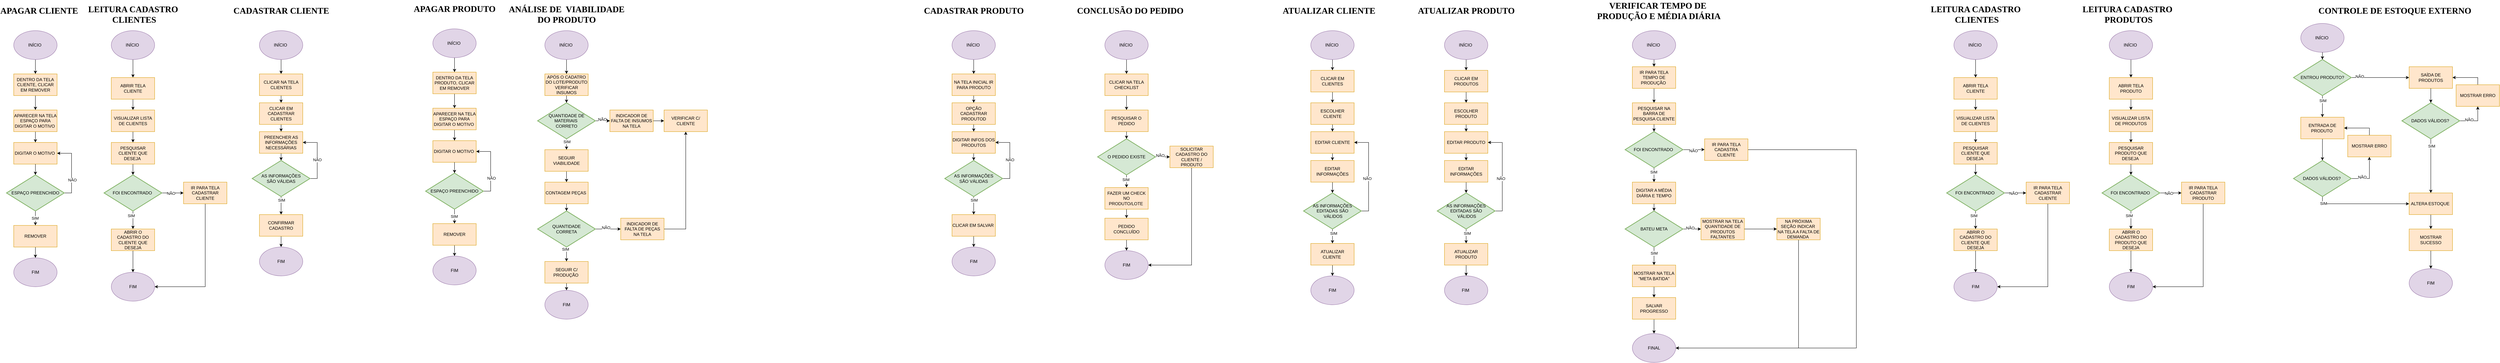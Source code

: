 <mxfile version="24.4.6" type="device">
  <diagram name="Página-1" id="dSrASsddD7LI_oRh3I_Z">
    <mxGraphModel dx="2261" dy="772" grid="1" gridSize="10" guides="1" tooltips="1" connect="1" arrows="1" fold="1" page="1" pageScale="1" pageWidth="827" pageHeight="1169" math="0" shadow="0">
      <root>
        <mxCell id="0" />
        <mxCell id="1" parent="0" />
        <mxCell id="UyxZlDRQQXkK28OBq-pB-10" style="edgeStyle=orthogonalEdgeStyle;rounded=0;orthogonalLoop=1;jettySize=auto;html=1;exitX=0.5;exitY=1;exitDx=0;exitDy=0;" parent="1" source="UyxZlDRQQXkK28OBq-pB-1" target="UyxZlDRQQXkK28OBq-pB-2" edge="1">
          <mxGeometry relative="1" as="geometry" />
        </mxCell>
        <mxCell id="UyxZlDRQQXkK28OBq-pB-1" value="INÍCIO&amp;nbsp;" style="ellipse;whiteSpace=wrap;html=1;fillColor=#e1d5e7;strokeColor=#9673a6;" parent="1" vertex="1">
          <mxGeometry x="560" y="115" width="120" height="80" as="geometry" />
        </mxCell>
        <mxCell id="UyxZlDRQQXkK28OBq-pB-11" style="edgeStyle=orthogonalEdgeStyle;rounded=0;orthogonalLoop=1;jettySize=auto;html=1;exitX=0.5;exitY=1;exitDx=0;exitDy=0;entryX=0.5;entryY=0;entryDx=0;entryDy=0;" parent="1" source="UyxZlDRQQXkK28OBq-pB-2" target="UyxZlDRQQXkK28OBq-pB-3" edge="1">
          <mxGeometry relative="1" as="geometry" />
        </mxCell>
        <mxCell id="UyxZlDRQQXkK28OBq-pB-2" value="DENTRO DA TELA PRODUTO, CLICAR EM REMOVER" style="rounded=0;whiteSpace=wrap;html=1;fillColor=#ffe6cc;strokeColor=#d79b00;" parent="1" vertex="1">
          <mxGeometry x="560" y="235" width="120" height="60" as="geometry" />
        </mxCell>
        <mxCell id="UyxZlDRQQXkK28OBq-pB-12" style="edgeStyle=orthogonalEdgeStyle;rounded=0;orthogonalLoop=1;jettySize=auto;html=1;exitX=0.5;exitY=1;exitDx=0;exitDy=0;entryX=0.5;entryY=0;entryDx=0;entryDy=0;" parent="1" source="UyxZlDRQQXkK28OBq-pB-3" target="UyxZlDRQQXkK28OBq-pB-4" edge="1">
          <mxGeometry relative="1" as="geometry" />
        </mxCell>
        <mxCell id="UyxZlDRQQXkK28OBq-pB-3" value="APARECER NA TELA ESPAÇO PARA DIGITAR O MOTIVO&amp;nbsp;" style="rounded=0;whiteSpace=wrap;html=1;fillColor=#ffe6cc;strokeColor=#d79b00;" parent="1" vertex="1">
          <mxGeometry x="560" y="335" width="120" height="60" as="geometry" />
        </mxCell>
        <mxCell id="UyxZlDRQQXkK28OBq-pB-4" value="DIGITAR O MOTIVO&amp;nbsp;" style="rounded=0;whiteSpace=wrap;html=1;fillColor=#ffe6cc;strokeColor=#d79b00;" parent="1" vertex="1">
          <mxGeometry x="560" y="425" width="120" height="60" as="geometry" />
        </mxCell>
        <mxCell id="UyxZlDRQQXkK28OBq-pB-16" style="edgeStyle=orthogonalEdgeStyle;rounded=0;orthogonalLoop=1;jettySize=auto;html=1;exitX=0.5;exitY=1;exitDx=0;exitDy=0;" parent="1" source="UyxZlDRQQXkK28OBq-pB-5" target="UyxZlDRQQXkK28OBq-pB-9" edge="1">
          <mxGeometry relative="1" as="geometry" />
        </mxCell>
        <mxCell id="UyxZlDRQQXkK28OBq-pB-5" value="REMOVER" style="rounded=0;whiteSpace=wrap;html=1;fillColor=#ffe6cc;strokeColor=#d79b00;" parent="1" vertex="1">
          <mxGeometry x="560" y="655" width="120" height="60" as="geometry" />
        </mxCell>
        <mxCell id="UyxZlDRQQXkK28OBq-pB-14" style="edgeStyle=orthogonalEdgeStyle;rounded=0;orthogonalLoop=1;jettySize=auto;html=1;exitX=0.5;exitY=1;exitDx=0;exitDy=0;exitPerimeter=0;entryX=0.5;entryY=0;entryDx=0;entryDy=0;" parent="1" source="UyxZlDRQQXkK28OBq-pB-7" target="UyxZlDRQQXkK28OBq-pB-5" edge="1">
          <mxGeometry relative="1" as="geometry" />
        </mxCell>
        <mxCell id="UyxZlDRQQXkK28OBq-pB-19" value="SIM" style="edgeLabel;html=1;align=center;verticalAlign=middle;resizable=0;points=[];" parent="UyxZlDRQQXkK28OBq-pB-14" vertex="1" connectable="0">
          <mxGeometry x="-0.018" y="-1" relative="1" as="geometry">
            <mxPoint as="offset" />
          </mxGeometry>
        </mxCell>
        <mxCell id="UyxZlDRQQXkK28OBq-pB-15" style="edgeStyle=orthogonalEdgeStyle;rounded=0;orthogonalLoop=1;jettySize=auto;html=1;exitX=1;exitY=0.5;exitDx=0;exitDy=0;exitPerimeter=0;entryX=1;entryY=0.5;entryDx=0;entryDy=0;" parent="1" source="UyxZlDRQQXkK28OBq-pB-7" target="UyxZlDRQQXkK28OBq-pB-4" edge="1">
          <mxGeometry relative="1" as="geometry" />
        </mxCell>
        <mxCell id="UyxZlDRQQXkK28OBq-pB-17" value="NÃO" style="edgeLabel;html=1;align=center;verticalAlign=middle;resizable=0;points=[];" parent="UyxZlDRQQXkK28OBq-pB-15" vertex="1" connectable="0">
          <mxGeometry x="-0.338" y="-2" relative="1" as="geometry">
            <mxPoint as="offset" />
          </mxGeometry>
        </mxCell>
        <mxCell id="UyxZlDRQQXkK28OBq-pB-7" value="ESPAÇO PREENCHIDO" style="strokeWidth=2;html=1;shape=mxgraph.flowchart.decision;whiteSpace=wrap;fillColor=#d5e8d4;strokeColor=#82b366;" parent="1" vertex="1">
          <mxGeometry x="540" y="515" width="160" height="100" as="geometry" />
        </mxCell>
        <mxCell id="UyxZlDRQQXkK28OBq-pB-9" value="FIM" style="ellipse;whiteSpace=wrap;html=1;fillColor=#e1d5e7;strokeColor=#9673a6;" parent="1" vertex="1">
          <mxGeometry x="560" y="745" width="120" height="80" as="geometry" />
        </mxCell>
        <mxCell id="UyxZlDRQQXkK28OBq-pB-13" style="edgeStyle=orthogonalEdgeStyle;rounded=0;orthogonalLoop=1;jettySize=auto;html=1;exitX=0.5;exitY=1;exitDx=0;exitDy=0;entryX=0.5;entryY=0;entryDx=0;entryDy=0;entryPerimeter=0;" parent="1" source="UyxZlDRQQXkK28OBq-pB-4" target="UyxZlDRQQXkK28OBq-pB-7" edge="1">
          <mxGeometry relative="1" as="geometry" />
        </mxCell>
        <mxCell id="UyxZlDRQQXkK28OBq-pB-21" value="APAGAR PRODUTO" style="text;strokeColor=none;fillColor=none;html=1;fontSize=24;fontStyle=1;verticalAlign=middle;align=center;fontFamily=Times New Roman;" parent="1" vertex="1">
          <mxGeometry x="600" y="35" width="40" height="50" as="geometry" />
        </mxCell>
        <mxCell id="UyxZlDRQQXkK28OBq-pB-54" style="edgeStyle=orthogonalEdgeStyle;rounded=0;orthogonalLoop=1;jettySize=auto;html=1;exitX=0.5;exitY=1;exitDx=0;exitDy=0;entryX=0.5;entryY=0;entryDx=0;entryDy=0;" parent="1" source="UyxZlDRQQXkK28OBq-pB-40" target="UyxZlDRQQXkK28OBq-pB-43" edge="1">
          <mxGeometry relative="1" as="geometry" />
        </mxCell>
        <mxCell id="UyxZlDRQQXkK28OBq-pB-40" value="INÍCIO&amp;nbsp;" style="ellipse;whiteSpace=wrap;html=1;fillColor=#e1d5e7;strokeColor=#9673a6;" parent="1" vertex="1">
          <mxGeometry x="870" y="120" width="120" height="80" as="geometry" />
        </mxCell>
        <mxCell id="UyxZlDRQQXkK28OBq-pB-41" value="ANÁLISE DE&amp;nbsp; VIABILIDADE&lt;div&gt;DO PRODUTO&lt;/div&gt;" style="text;strokeColor=none;fillColor=none;html=1;fontSize=24;fontStyle=1;verticalAlign=middle;align=center;fontFamily=Times New Roman;" parent="1" vertex="1">
          <mxGeometry x="910" y="50" width="40" height="50" as="geometry" />
        </mxCell>
        <mxCell id="UyxZlDRQQXkK28OBq-pB-43" value="APÓS O CADATRO DO LOTE/PRODUTO VERIFICAR INSUMOS" style="rounded=0;whiteSpace=wrap;html=1;fillColor=#ffe6cc;strokeColor=#d79b00;" parent="1" vertex="1">
          <mxGeometry x="870" y="240" width="120" height="60" as="geometry" />
        </mxCell>
        <mxCell id="UyxZlDRQQXkK28OBq-pB-72" style="edgeStyle=orthogonalEdgeStyle;rounded=0;orthogonalLoop=1;jettySize=auto;html=1;exitX=0.5;exitY=1;exitDx=0;exitDy=0;entryX=0.5;entryY=0;entryDx=0;entryDy=0;" parent="1" source="UyxZlDRQQXkK28OBq-pB-44" target="UyxZlDRQQXkK28OBq-pB-47" edge="1">
          <mxGeometry relative="1" as="geometry" />
        </mxCell>
        <mxCell id="UyxZlDRQQXkK28OBq-pB-44" value="SEGUIR VIABILIDADE" style="rounded=0;whiteSpace=wrap;html=1;fillColor=#ffe6cc;strokeColor=#d79b00;" parent="1" vertex="1">
          <mxGeometry x="870" y="450" width="120" height="60" as="geometry" />
        </mxCell>
        <mxCell id="UyxZlDRQQXkK28OBq-pB-56" style="edgeStyle=orthogonalEdgeStyle;rounded=0;orthogonalLoop=1;jettySize=auto;html=1;exitX=0.5;exitY=1;exitDx=0;exitDy=0;exitPerimeter=0;entryX=0.5;entryY=0;entryDx=0;entryDy=0;" parent="1" source="UyxZlDRQQXkK28OBq-pB-45" target="UyxZlDRQQXkK28OBq-pB-44" edge="1">
          <mxGeometry relative="1" as="geometry" />
        </mxCell>
        <mxCell id="UyxZlDRQQXkK28OBq-pB-71" value="SIM" style="edgeLabel;html=1;align=center;verticalAlign=middle;resizable=0;points=[];" parent="UyxZlDRQQXkK28OBq-pB-56" vertex="1" connectable="0">
          <mxGeometry x="-0.506" y="1" relative="1" as="geometry">
            <mxPoint as="offset" />
          </mxGeometry>
        </mxCell>
        <mxCell id="UyxZlDRQQXkK28OBq-pB-62" style="edgeStyle=orthogonalEdgeStyle;rounded=0;orthogonalLoop=1;jettySize=auto;html=1;exitX=1;exitY=0.5;exitDx=0;exitDy=0;exitPerimeter=0;entryX=0;entryY=0.5;entryDx=0;entryDy=0;" parent="1" source="UyxZlDRQQXkK28OBq-pB-45" target="UyxZlDRQQXkK28OBq-pB-51" edge="1">
          <mxGeometry relative="1" as="geometry" />
        </mxCell>
        <mxCell id="UyxZlDRQQXkK28OBq-pB-67" value="" style="edgeStyle=orthogonalEdgeStyle;rounded=0;orthogonalLoop=1;jettySize=auto;html=1;" parent="1" source="UyxZlDRQQXkK28OBq-pB-45" target="UyxZlDRQQXkK28OBq-pB-51" edge="1">
          <mxGeometry relative="1" as="geometry" />
        </mxCell>
        <mxCell id="UyxZlDRQQXkK28OBq-pB-70" value="NÃO" style="edgeLabel;html=1;align=center;verticalAlign=middle;resizable=0;points=[];" parent="UyxZlDRQQXkK28OBq-pB-67" vertex="1" connectable="0">
          <mxGeometry x="-0.026" y="4" relative="1" as="geometry">
            <mxPoint x="-1" as="offset" />
          </mxGeometry>
        </mxCell>
        <mxCell id="UyxZlDRQQXkK28OBq-pB-45" value="QUANTIDADE DE MATERIAIS&amp;nbsp;&lt;div&gt;CORRETO&lt;/div&gt;" style="strokeWidth=2;html=1;shape=mxgraph.flowchart.decision;whiteSpace=wrap;fillColor=#d5e8d4;strokeColor=#82b366;" parent="1" vertex="1">
          <mxGeometry x="850" y="320" width="160" height="100" as="geometry" />
        </mxCell>
        <mxCell id="UyxZlDRQQXkK28OBq-pB-47" value="CONTAGEM PEÇAS&amp;nbsp;" style="rounded=0;whiteSpace=wrap;html=1;fillColor=#ffe6cc;strokeColor=#d79b00;" parent="1" vertex="1">
          <mxGeometry x="870" y="540" width="120" height="60" as="geometry" />
        </mxCell>
        <mxCell id="UyxZlDRQQXkK28OBq-pB-59" style="edgeStyle=orthogonalEdgeStyle;rounded=0;orthogonalLoop=1;jettySize=auto;html=1;exitX=0.5;exitY=1;exitDx=0;exitDy=0;exitPerimeter=0;entryX=0.5;entryY=0;entryDx=0;entryDy=0;" parent="1" source="UyxZlDRQQXkK28OBq-pB-48" target="UyxZlDRQQXkK28OBq-pB-49" edge="1">
          <mxGeometry relative="1" as="geometry" />
        </mxCell>
        <mxCell id="UyxZlDRQQXkK28OBq-pB-65" value="SIM" style="edgeLabel;html=1;align=center;verticalAlign=middle;resizable=0;points=[];" parent="UyxZlDRQQXkK28OBq-pB-59" vertex="1" connectable="0">
          <mxGeometry x="-0.724" y="-3" relative="1" as="geometry">
            <mxPoint as="offset" />
          </mxGeometry>
        </mxCell>
        <mxCell id="UyxZlDRQQXkK28OBq-pB-60" style="edgeStyle=orthogonalEdgeStyle;rounded=0;orthogonalLoop=1;jettySize=auto;html=1;exitX=1;exitY=0.5;exitDx=0;exitDy=0;exitPerimeter=0;entryX=0;entryY=0.5;entryDx=0;entryDy=0;" parent="1" source="UyxZlDRQQXkK28OBq-pB-48" target="UyxZlDRQQXkK28OBq-pB-50" edge="1">
          <mxGeometry relative="1" as="geometry" />
        </mxCell>
        <mxCell id="UyxZlDRQQXkK28OBq-pB-66" value="NÃO" style="edgeLabel;html=1;align=center;verticalAlign=middle;resizable=0;points=[];" parent="UyxZlDRQQXkK28OBq-pB-60" vertex="1" connectable="0">
          <mxGeometry x="-0.155" y="4" relative="1" as="geometry">
            <mxPoint x="-1" as="offset" />
          </mxGeometry>
        </mxCell>
        <mxCell id="UyxZlDRQQXkK28OBq-pB-48" value="QUANTIDADE&lt;div&gt;&amp;nbsp;CORRETA&amp;nbsp;&lt;/div&gt;" style="strokeWidth=2;html=1;shape=mxgraph.flowchart.decision;whiteSpace=wrap;fillColor=#d5e8d4;strokeColor=#82b366;" parent="1" vertex="1">
          <mxGeometry x="850" y="620" width="160" height="100" as="geometry" />
        </mxCell>
        <mxCell id="UyxZlDRQQXkK28OBq-pB-64" style="edgeStyle=orthogonalEdgeStyle;rounded=0;orthogonalLoop=1;jettySize=auto;html=1;exitX=0.5;exitY=1;exitDx=0;exitDy=0;entryX=0.5;entryY=0;entryDx=0;entryDy=0;" parent="1" source="UyxZlDRQQXkK28OBq-pB-49" target="UyxZlDRQQXkK28OBq-pB-63" edge="1">
          <mxGeometry relative="1" as="geometry" />
        </mxCell>
        <mxCell id="UyxZlDRQQXkK28OBq-pB-49" value="SEGUIR C/ PRODUÇÃO&amp;nbsp;" style="rounded=0;whiteSpace=wrap;html=1;fillColor=#ffe6cc;strokeColor=#d79b00;" parent="1" vertex="1">
          <mxGeometry x="870" y="760" width="120" height="60" as="geometry" />
        </mxCell>
        <mxCell id="UyxZlDRQQXkK28OBq-pB-53" style="edgeStyle=orthogonalEdgeStyle;rounded=0;orthogonalLoop=1;jettySize=auto;html=1;exitX=1;exitY=0.5;exitDx=0;exitDy=0;entryX=0.5;entryY=1;entryDx=0;entryDy=0;" parent="1" source="UyxZlDRQQXkK28OBq-pB-50" target="UyxZlDRQQXkK28OBq-pB-52" edge="1">
          <mxGeometry relative="1" as="geometry" />
        </mxCell>
        <mxCell id="UyxZlDRQQXkK28OBq-pB-50" value="INDICADOR DE FALTA DE PEÇAS NA TELA" style="rounded=0;whiteSpace=wrap;html=1;fillColor=#ffe6cc;strokeColor=#d79b00;" parent="1" vertex="1">
          <mxGeometry x="1080" y="640" width="120" height="60" as="geometry" />
        </mxCell>
        <mxCell id="UyxZlDRQQXkK28OBq-pB-61" style="edgeStyle=orthogonalEdgeStyle;rounded=0;orthogonalLoop=1;jettySize=auto;html=1;exitX=1;exitY=0.5;exitDx=0;exitDy=0;" parent="1" source="UyxZlDRQQXkK28OBq-pB-51" target="UyxZlDRQQXkK28OBq-pB-52" edge="1">
          <mxGeometry relative="1" as="geometry" />
        </mxCell>
        <mxCell id="UyxZlDRQQXkK28OBq-pB-51" value="INDICADOR DE FALTA DE INSUMOS NA TELA" style="rounded=0;whiteSpace=wrap;html=1;fillColor=#ffe6cc;strokeColor=#d79b00;" parent="1" vertex="1">
          <mxGeometry x="1050" y="340" width="120" height="60" as="geometry" />
        </mxCell>
        <mxCell id="UyxZlDRQQXkK28OBq-pB-52" value="VERIFICAR C/ CLIENTE" style="rounded=0;whiteSpace=wrap;html=1;fillColor=#ffe6cc;strokeColor=#d79b00;" parent="1" vertex="1">
          <mxGeometry x="1200" y="340" width="120" height="60" as="geometry" />
        </mxCell>
        <mxCell id="UyxZlDRQQXkK28OBq-pB-55" style="edgeStyle=orthogonalEdgeStyle;rounded=0;orthogonalLoop=1;jettySize=auto;html=1;exitX=0.5;exitY=1;exitDx=0;exitDy=0;entryX=0.5;entryY=0;entryDx=0;entryDy=0;entryPerimeter=0;" parent="1" source="UyxZlDRQQXkK28OBq-pB-43" target="UyxZlDRQQXkK28OBq-pB-45" edge="1">
          <mxGeometry relative="1" as="geometry" />
        </mxCell>
        <mxCell id="UyxZlDRQQXkK28OBq-pB-58" style="edgeStyle=orthogonalEdgeStyle;rounded=0;orthogonalLoop=1;jettySize=auto;html=1;exitX=0.5;exitY=1;exitDx=0;exitDy=0;entryX=0.5;entryY=0;entryDx=0;entryDy=0;entryPerimeter=0;" parent="1" source="UyxZlDRQQXkK28OBq-pB-47" target="UyxZlDRQQXkK28OBq-pB-48" edge="1">
          <mxGeometry relative="1" as="geometry" />
        </mxCell>
        <mxCell id="UyxZlDRQQXkK28OBq-pB-63" value="FIM" style="ellipse;whiteSpace=wrap;html=1;fillColor=#e1d5e7;strokeColor=#9673a6;" parent="1" vertex="1">
          <mxGeometry x="870" y="840" width="120" height="80" as="geometry" />
        </mxCell>
        <mxCell id="UyxZlDRQQXkK28OBq-pB-93" style="edgeStyle=orthogonalEdgeStyle;rounded=0;orthogonalLoop=1;jettySize=auto;html=1;exitX=0.5;exitY=1;exitDx=0;exitDy=0;entryX=0.5;entryY=0;entryDx=0;entryDy=0;" parent="1" source="UyxZlDRQQXkK28OBq-pB-94" target="UyxZlDRQQXkK28OBq-pB-96" edge="1">
          <mxGeometry relative="1" as="geometry" />
        </mxCell>
        <mxCell id="UyxZlDRQQXkK28OBq-pB-94" value="INÍCIO&amp;nbsp;" style="ellipse;whiteSpace=wrap;html=1;fillColor=#e1d5e7;strokeColor=#9673a6;" parent="1" vertex="1">
          <mxGeometry x="1997" y="120" width="120" height="80" as="geometry" />
        </mxCell>
        <mxCell id="UyxZlDRQQXkK28OBq-pB-95" style="edgeStyle=orthogonalEdgeStyle;rounded=0;orthogonalLoop=1;jettySize=auto;html=1;exitX=0.5;exitY=1;exitDx=0;exitDy=0;entryX=0.5;entryY=0;entryDx=0;entryDy=0;" parent="1" source="UyxZlDRQQXkK28OBq-pB-96" target="UyxZlDRQQXkK28OBq-pB-98" edge="1">
          <mxGeometry relative="1" as="geometry" />
        </mxCell>
        <mxCell id="UyxZlDRQQXkK28OBq-pB-96" value="NA TELA INICIAL IR PARA PRODUTO" style="rounded=0;whiteSpace=wrap;html=1;fillColor=#ffe6cc;strokeColor=#d79b00;" parent="1" vertex="1">
          <mxGeometry x="1997" y="240" width="120" height="60" as="geometry" />
        </mxCell>
        <mxCell id="UyxZlDRQQXkK28OBq-pB-97" style="edgeStyle=orthogonalEdgeStyle;rounded=0;orthogonalLoop=1;jettySize=auto;html=1;exitX=0.5;exitY=1;exitDx=0;exitDy=0;entryX=0.5;entryY=0;entryDx=0;entryDy=0;" parent="1" source="UyxZlDRQQXkK28OBq-pB-98" target="UyxZlDRQQXkK28OBq-pB-100" edge="1">
          <mxGeometry relative="1" as="geometry" />
        </mxCell>
        <mxCell id="UyxZlDRQQXkK28OBq-pB-98" value="OPÇÃO CADASTRAR PRODUTOD" style="rounded=0;whiteSpace=wrap;html=1;fillColor=#ffe6cc;strokeColor=#d79b00;" parent="1" vertex="1">
          <mxGeometry x="1997" y="320" width="120" height="60" as="geometry" />
        </mxCell>
        <mxCell id="UyxZlDRQQXkK28OBq-pB-99" style="edgeStyle=orthogonalEdgeStyle;rounded=0;orthogonalLoop=1;jettySize=auto;html=1;exitX=0.5;exitY=1;exitDx=0;exitDy=0;" parent="1" source="UyxZlDRQQXkK28OBq-pB-100" target="UyxZlDRQQXkK28OBq-pB-105" edge="1">
          <mxGeometry relative="1" as="geometry" />
        </mxCell>
        <mxCell id="UyxZlDRQQXkK28OBq-pB-100" value="DIGITAR INFOS DOS PRODUTOS" style="rounded=0;whiteSpace=wrap;html=1;fillColor=#ffe6cc;strokeColor=#d79b00;" parent="1" vertex="1">
          <mxGeometry x="1997" y="400" width="120" height="60" as="geometry" />
        </mxCell>
        <mxCell id="UyxZlDRQQXkK28OBq-pB-101" style="edgeStyle=orthogonalEdgeStyle;rounded=0;orthogonalLoop=1;jettySize=auto;html=1;exitX=0.5;exitY=1;exitDx=0;exitDy=0;exitPerimeter=0;entryX=0.5;entryY=0;entryDx=0;entryDy=0;" parent="1" source="UyxZlDRQQXkK28OBq-pB-105" target="UyxZlDRQQXkK28OBq-pB-107" edge="1">
          <mxGeometry relative="1" as="geometry" />
        </mxCell>
        <mxCell id="UyxZlDRQQXkK28OBq-pB-102" value="SIM" style="edgeLabel;html=1;align=center;verticalAlign=middle;resizable=0;points=[];" parent="UyxZlDRQQXkK28OBq-pB-101" vertex="1" connectable="0">
          <mxGeometry x="-0.592" y="1" relative="1" as="geometry">
            <mxPoint as="offset" />
          </mxGeometry>
        </mxCell>
        <mxCell id="UyxZlDRQQXkK28OBq-pB-103" style="edgeStyle=orthogonalEdgeStyle;rounded=0;orthogonalLoop=1;jettySize=auto;html=1;exitX=1;exitY=0.5;exitDx=0;exitDy=0;exitPerimeter=0;entryX=1;entryY=0.5;entryDx=0;entryDy=0;" parent="1" source="UyxZlDRQQXkK28OBq-pB-105" target="UyxZlDRQQXkK28OBq-pB-100" edge="1">
          <mxGeometry relative="1" as="geometry" />
        </mxCell>
        <mxCell id="UyxZlDRQQXkK28OBq-pB-104" value="NÃO" style="edgeLabel;html=1;align=center;verticalAlign=middle;resizable=0;points=[];" parent="UyxZlDRQQXkK28OBq-pB-103" vertex="1" connectable="0">
          <mxGeometry x="-0.099" relative="1" as="geometry">
            <mxPoint as="offset" />
          </mxGeometry>
        </mxCell>
        <mxCell id="UyxZlDRQQXkK28OBq-pB-105" value="AS INFORMAÇÕES&lt;div&gt;&amp;nbsp;SÃO VÁLIDAS&amp;nbsp;&lt;/div&gt;" style="strokeWidth=2;html=1;shape=mxgraph.flowchart.decision;whiteSpace=wrap;fillColor=#d5e8d4;strokeColor=#82b366;" parent="1" vertex="1">
          <mxGeometry x="1977" y="480" width="160" height="100" as="geometry" />
        </mxCell>
        <mxCell id="UyxZlDRQQXkK28OBq-pB-106" style="edgeStyle=orthogonalEdgeStyle;rounded=0;orthogonalLoop=1;jettySize=auto;html=1;exitX=0.5;exitY=1;exitDx=0;exitDy=0;entryX=0.5;entryY=0;entryDx=0;entryDy=0;" parent="1" source="UyxZlDRQQXkK28OBq-pB-107" target="UyxZlDRQQXkK28OBq-pB-108" edge="1">
          <mxGeometry relative="1" as="geometry" />
        </mxCell>
        <mxCell id="UyxZlDRQQXkK28OBq-pB-107" value="CLICAR EM SALVAR&amp;nbsp;" style="rounded=0;whiteSpace=wrap;html=1;fillColor=#ffe6cc;strokeColor=#d79b00;" parent="1" vertex="1">
          <mxGeometry x="1997" y="630" width="120" height="60" as="geometry" />
        </mxCell>
        <mxCell id="UyxZlDRQQXkK28OBq-pB-108" value="FIM" style="ellipse;whiteSpace=wrap;html=1;fillColor=#e1d5e7;strokeColor=#9673a6;" parent="1" vertex="1">
          <mxGeometry x="1997" y="720" width="120" height="80" as="geometry" />
        </mxCell>
        <mxCell id="UyxZlDRQQXkK28OBq-pB-109" value="CADASTRAR PRODUTO" style="text;strokeColor=none;fillColor=none;html=1;fontSize=24;fontStyle=1;verticalAlign=middle;align=center;fontFamily=Times New Roman;" parent="1" vertex="1">
          <mxGeometry x="2037" y="40" width="40" height="50" as="geometry" />
        </mxCell>
        <mxCell id="UyxZlDRQQXkK28OBq-pB-110" value="CONCLUSÃO DO PEDIDO" style="text;strokeColor=none;fillColor=none;html=1;fontSize=24;fontStyle=1;verticalAlign=middle;align=center;fontFamily=Times New Roman;" parent="1" vertex="1">
          <mxGeometry x="2470" y="40" width="40" height="50" as="geometry" />
        </mxCell>
        <mxCell id="UyxZlDRQQXkK28OBq-pB-120" style="edgeStyle=orthogonalEdgeStyle;rounded=0;orthogonalLoop=1;jettySize=auto;html=1;exitX=0.5;exitY=1;exitDx=0;exitDy=0;entryX=0.5;entryY=0;entryDx=0;entryDy=0;" parent="1" source="UyxZlDRQQXkK28OBq-pB-111" target="UyxZlDRQQXkK28OBq-pB-112" edge="1">
          <mxGeometry relative="1" as="geometry" />
        </mxCell>
        <mxCell id="UyxZlDRQQXkK28OBq-pB-111" value="INÍCIO&amp;nbsp;" style="ellipse;whiteSpace=wrap;html=1;fillColor=#e1d5e7;strokeColor=#9673a6;" parent="1" vertex="1">
          <mxGeometry x="2420" y="120" width="120" height="80" as="geometry" />
        </mxCell>
        <mxCell id="UyxZlDRQQXkK28OBq-pB-121" style="edgeStyle=orthogonalEdgeStyle;rounded=0;orthogonalLoop=1;jettySize=auto;html=1;exitX=0.5;exitY=1;exitDx=0;exitDy=0;entryX=0.5;entryY=0;entryDx=0;entryDy=0;" parent="1" source="UyxZlDRQQXkK28OBq-pB-112" target="UyxZlDRQQXkK28OBq-pB-114" edge="1">
          <mxGeometry relative="1" as="geometry" />
        </mxCell>
        <mxCell id="UyxZlDRQQXkK28OBq-pB-112" value="CLICAR NA TELA CHECKLIST" style="rounded=0;whiteSpace=wrap;html=1;fillColor=#ffe6cc;strokeColor=#d79b00;" parent="1" vertex="1">
          <mxGeometry x="2420" y="240" width="120" height="60" as="geometry" />
        </mxCell>
        <mxCell id="UyxZlDRQQXkK28OBq-pB-114" value="PESQUISAR O PEDIDO" style="rounded=0;whiteSpace=wrap;html=1;fillColor=#ffe6cc;strokeColor=#d79b00;" parent="1" vertex="1">
          <mxGeometry x="2420" y="340" width="120" height="60" as="geometry" />
        </mxCell>
        <mxCell id="UyxZlDRQQXkK28OBq-pB-125" style="edgeStyle=orthogonalEdgeStyle;rounded=0;orthogonalLoop=1;jettySize=auto;html=1;exitX=0.5;exitY=1;exitDx=0;exitDy=0;entryX=0.5;entryY=0;entryDx=0;entryDy=0;" parent="1" source="UyxZlDRQQXkK28OBq-pB-115" target="UyxZlDRQQXkK28OBq-pB-116" edge="1">
          <mxGeometry relative="1" as="geometry" />
        </mxCell>
        <mxCell id="UyxZlDRQQXkK28OBq-pB-115" value="FAZER UM CHECK NO PRODUTO/LOTE&amp;nbsp;" style="rounded=0;whiteSpace=wrap;html=1;fillColor=#ffe6cc;strokeColor=#d79b00;" parent="1" vertex="1">
          <mxGeometry x="2420" y="555" width="120" height="60" as="geometry" />
        </mxCell>
        <mxCell id="UyxZlDRQQXkK28OBq-pB-126" style="edgeStyle=orthogonalEdgeStyle;rounded=0;orthogonalLoop=1;jettySize=auto;html=1;exitX=0.5;exitY=1;exitDx=0;exitDy=0;entryX=0.5;entryY=0;entryDx=0;entryDy=0;" parent="1" source="UyxZlDRQQXkK28OBq-pB-116" target="UyxZlDRQQXkK28OBq-pB-119" edge="1">
          <mxGeometry relative="1" as="geometry" />
        </mxCell>
        <mxCell id="UyxZlDRQQXkK28OBq-pB-116" value="PEDIDO CONCLUÍDO" style="rounded=0;whiteSpace=wrap;html=1;fillColor=#ffe6cc;strokeColor=#d79b00;" parent="1" vertex="1">
          <mxGeometry x="2420" y="640" width="120" height="60" as="geometry" />
        </mxCell>
        <mxCell id="UyxZlDRQQXkK28OBq-pB-123" style="edgeStyle=orthogonalEdgeStyle;rounded=0;orthogonalLoop=1;jettySize=auto;html=1;exitX=1;exitY=0.5;exitDx=0;exitDy=0;exitPerimeter=0;" parent="1" source="UyxZlDRQQXkK28OBq-pB-117" target="UyxZlDRQQXkK28OBq-pB-118" edge="1">
          <mxGeometry relative="1" as="geometry" />
        </mxCell>
        <mxCell id="UyxZlDRQQXkK28OBq-pB-128" value="NÃO" style="edgeLabel;html=1;align=center;verticalAlign=middle;resizable=0;points=[];" parent="UyxZlDRQQXkK28OBq-pB-123" vertex="1" connectable="0">
          <mxGeometry x="-0.35" y="4" relative="1" as="geometry">
            <mxPoint as="offset" />
          </mxGeometry>
        </mxCell>
        <mxCell id="UyxZlDRQQXkK28OBq-pB-124" style="edgeStyle=orthogonalEdgeStyle;rounded=0;orthogonalLoop=1;jettySize=auto;html=1;exitX=0.5;exitY=1;exitDx=0;exitDy=0;exitPerimeter=0;entryX=0.5;entryY=0;entryDx=0;entryDy=0;" parent="1" source="UyxZlDRQQXkK28OBq-pB-117" target="UyxZlDRQQXkK28OBq-pB-115" edge="1">
          <mxGeometry relative="1" as="geometry" />
        </mxCell>
        <mxCell id="UyxZlDRQQXkK28OBq-pB-129" value="SIM" style="edgeLabel;html=1;align=center;verticalAlign=middle;resizable=0;points=[];" parent="UyxZlDRQQXkK28OBq-pB-124" vertex="1" connectable="0">
          <mxGeometry x="-0.247" y="-2" relative="1" as="geometry">
            <mxPoint as="offset" />
          </mxGeometry>
        </mxCell>
        <mxCell id="UyxZlDRQQXkK28OBq-pB-117" value="O PEDIDO EXISTE" style="strokeWidth=2;html=1;shape=mxgraph.flowchart.decision;whiteSpace=wrap;fillColor=#d5e8d4;strokeColor=#82b366;" parent="1" vertex="1">
          <mxGeometry x="2400" y="420" width="160" height="100" as="geometry" />
        </mxCell>
        <mxCell id="UyxZlDRQQXkK28OBq-pB-151" style="edgeStyle=orthogonalEdgeStyle;rounded=0;orthogonalLoop=1;jettySize=auto;html=1;exitX=0.5;exitY=1;exitDx=0;exitDy=0;entryX=1;entryY=0.5;entryDx=0;entryDy=0;" parent="1" source="UyxZlDRQQXkK28OBq-pB-118" target="UyxZlDRQQXkK28OBq-pB-119" edge="1">
          <mxGeometry relative="1" as="geometry" />
        </mxCell>
        <mxCell id="UyxZlDRQQXkK28OBq-pB-118" value="SOLICITAR CADASTRO DO CLIENTE / PRODUTO" style="rounded=0;whiteSpace=wrap;html=1;fillColor=#ffe6cc;strokeColor=#d79b00;" parent="1" vertex="1">
          <mxGeometry x="2600" y="440" width="120" height="60" as="geometry" />
        </mxCell>
        <mxCell id="UyxZlDRQQXkK28OBq-pB-119" value="FIM" style="ellipse;whiteSpace=wrap;html=1;fillColor=#e1d5e7;strokeColor=#9673a6;" parent="1" vertex="1">
          <mxGeometry x="2420" y="730" width="120" height="80" as="geometry" />
        </mxCell>
        <mxCell id="UyxZlDRQQXkK28OBq-pB-122" style="edgeStyle=orthogonalEdgeStyle;rounded=0;orthogonalLoop=1;jettySize=auto;html=1;exitX=0.5;exitY=1;exitDx=0;exitDy=0;entryX=0.5;entryY=0;entryDx=0;entryDy=0;entryPerimeter=0;" parent="1" source="UyxZlDRQQXkK28OBq-pB-114" target="UyxZlDRQQXkK28OBq-pB-117" edge="1">
          <mxGeometry relative="1" as="geometry" />
        </mxCell>
        <mxCell id="UyxZlDRQQXkK28OBq-pB-130" value="ATUALIZAR CLIENTE" style="text;strokeColor=none;fillColor=none;html=1;fontSize=24;fontStyle=1;verticalAlign=middle;align=center;fontFamily=Times New Roman;" parent="1" vertex="1">
          <mxGeometry x="3020" y="40" width="40" height="50" as="geometry" />
        </mxCell>
        <mxCell id="UyxZlDRQQXkK28OBq-pB-141" style="edgeStyle=orthogonalEdgeStyle;rounded=0;orthogonalLoop=1;jettySize=auto;html=1;exitX=0.5;exitY=1;exitDx=0;exitDy=0;entryX=0.5;entryY=0;entryDx=0;entryDy=0;" parent="1" source="UyxZlDRQQXkK28OBq-pB-132" target="UyxZlDRQQXkK28OBq-pB-133" edge="1">
          <mxGeometry relative="1" as="geometry" />
        </mxCell>
        <mxCell id="UyxZlDRQQXkK28OBq-pB-132" value="INÍCIO&amp;nbsp;" style="ellipse;whiteSpace=wrap;html=1;fillColor=#e1d5e7;strokeColor=#9673a6;" parent="1" vertex="1">
          <mxGeometry x="2990" y="120" width="120" height="80" as="geometry" />
        </mxCell>
        <mxCell id="UyxZlDRQQXkK28OBq-pB-142" style="edgeStyle=orthogonalEdgeStyle;rounded=0;orthogonalLoop=1;jettySize=auto;html=1;exitX=0.5;exitY=1;exitDx=0;exitDy=0;entryX=0.5;entryY=0;entryDx=0;entryDy=0;" parent="1" source="UyxZlDRQQXkK28OBq-pB-133" target="UyxZlDRQQXkK28OBq-pB-134" edge="1">
          <mxGeometry relative="1" as="geometry" />
        </mxCell>
        <mxCell id="UyxZlDRQQXkK28OBq-pB-133" value="CLICAR EM CLIENTES&lt;span style=&quot;color: rgba(0, 0, 0, 0); font-family: monospace; font-size: 0px; text-align: start; text-wrap: nowrap;&quot;&gt;%3CmxGraphModel%3E%3Croot%3E%3CmxCell%20id%3D%220%22%2F%3E%3CmxCell%20id%3D%221%22%20parent%3D%220%22%2F%3E%3CmxCell%20id%3D%222%22%20value%3D%22CLICAR%20NA%20TELA%20CHECKLIST%22%20style%3D%22rounded%3D0%3BwhiteSpace%3Dwrap%3Bhtml%3D1%3BfillColor%3D%23ffe6cc%3BstrokeColor%3D%23d79b00%3B%22%20vertex%3D%221%22%20parent%3D%221%22%3E%3CmxGeometry%20x%3D%222420%22%20y%3D%22240%22%20width%3D%22120%22%20height%3D%2260%22%20as%3D%22geometry%22%2F%3E%3C%2FmxCell%3E%3C%2Froot%3E%3C%2FmxGraphModel%3E&lt;/span&gt;" style="rounded=0;whiteSpace=wrap;html=1;fillColor=#ffe6cc;strokeColor=#d79b00;" parent="1" vertex="1">
          <mxGeometry x="2990" y="230" width="120" height="60" as="geometry" />
        </mxCell>
        <mxCell id="UyxZlDRQQXkK28OBq-pB-143" style="edgeStyle=orthogonalEdgeStyle;rounded=0;orthogonalLoop=1;jettySize=auto;html=1;exitX=0.5;exitY=1;exitDx=0;exitDy=0;entryX=0.5;entryY=0;entryDx=0;entryDy=0;" parent="1" source="UyxZlDRQQXkK28OBq-pB-134" target="UyxZlDRQQXkK28OBq-pB-135" edge="1">
          <mxGeometry relative="1" as="geometry" />
        </mxCell>
        <mxCell id="UyxZlDRQQXkK28OBq-pB-134" value="ESCOLHER CLIENTE" style="rounded=0;whiteSpace=wrap;html=1;fillColor=#ffe6cc;strokeColor=#d79b00;" parent="1" vertex="1">
          <mxGeometry x="2990" y="320" width="120" height="60" as="geometry" />
        </mxCell>
        <mxCell id="UyxZlDRQQXkK28OBq-pB-144" style="edgeStyle=orthogonalEdgeStyle;rounded=0;orthogonalLoop=1;jettySize=auto;html=1;exitX=0.5;exitY=1;exitDx=0;exitDy=0;" parent="1" source="UyxZlDRQQXkK28OBq-pB-135" target="UyxZlDRQQXkK28OBq-pB-136" edge="1">
          <mxGeometry relative="1" as="geometry" />
        </mxCell>
        <mxCell id="UyxZlDRQQXkK28OBq-pB-135" value="EDITAR CLIENTE" style="rounded=0;whiteSpace=wrap;html=1;fillColor=#ffe6cc;strokeColor=#d79b00;" parent="1" vertex="1">
          <mxGeometry x="2990" y="400" width="120" height="60" as="geometry" />
        </mxCell>
        <mxCell id="UyxZlDRQQXkK28OBq-pB-145" style="edgeStyle=orthogonalEdgeStyle;rounded=0;orthogonalLoop=1;jettySize=auto;html=1;exitX=0.5;exitY=1;exitDx=0;exitDy=0;" parent="1" source="UyxZlDRQQXkK28OBq-pB-136" target="UyxZlDRQQXkK28OBq-pB-138" edge="1">
          <mxGeometry relative="1" as="geometry" />
        </mxCell>
        <mxCell id="UyxZlDRQQXkK28OBq-pB-136" value="EDITAR INFORMAÇÕES" style="rounded=0;whiteSpace=wrap;html=1;fillColor=#ffe6cc;strokeColor=#d79b00;" parent="1" vertex="1">
          <mxGeometry x="2990" y="480" width="120" height="60" as="geometry" />
        </mxCell>
        <mxCell id="UyxZlDRQQXkK28OBq-pB-172" style="edgeStyle=orthogonalEdgeStyle;rounded=0;orthogonalLoop=1;jettySize=auto;html=1;exitX=0.5;exitY=1;exitDx=0;exitDy=0;entryX=0.5;entryY=0;entryDx=0;entryDy=0;" parent="1" source="UyxZlDRQQXkK28OBq-pB-137" target="UyxZlDRQQXkK28OBq-pB-140" edge="1">
          <mxGeometry relative="1" as="geometry" />
        </mxCell>
        <mxCell id="UyxZlDRQQXkK28OBq-pB-137" value="ATUALIZAR CLIENTE&amp;nbsp;" style="rounded=0;whiteSpace=wrap;html=1;fillColor=#ffe6cc;strokeColor=#d79b00;" parent="1" vertex="1">
          <mxGeometry x="2990" y="710" width="120" height="60" as="geometry" />
        </mxCell>
        <mxCell id="UyxZlDRQQXkK28OBq-pB-146" style="edgeStyle=orthogonalEdgeStyle;rounded=0;orthogonalLoop=1;jettySize=auto;html=1;exitX=0.5;exitY=1;exitDx=0;exitDy=0;exitPerimeter=0;" parent="1" source="UyxZlDRQQXkK28OBq-pB-138" target="UyxZlDRQQXkK28OBq-pB-137" edge="1">
          <mxGeometry relative="1" as="geometry" />
        </mxCell>
        <mxCell id="UyxZlDRQQXkK28OBq-pB-148" value="SIM" style="edgeLabel;html=1;align=center;verticalAlign=middle;resizable=0;points=[];" parent="UyxZlDRQQXkK28OBq-pB-146" vertex="1" connectable="0">
          <mxGeometry x="-0.429" y="3" relative="1" as="geometry">
            <mxPoint as="offset" />
          </mxGeometry>
        </mxCell>
        <mxCell id="UyxZlDRQQXkK28OBq-pB-147" style="edgeStyle=orthogonalEdgeStyle;rounded=0;orthogonalLoop=1;jettySize=auto;html=1;exitX=1;exitY=0.5;exitDx=0;exitDy=0;exitPerimeter=0;entryX=1;entryY=0.5;entryDx=0;entryDy=0;" parent="1" source="UyxZlDRQQXkK28OBq-pB-138" target="UyxZlDRQQXkK28OBq-pB-135" edge="1">
          <mxGeometry relative="1" as="geometry" />
        </mxCell>
        <mxCell id="UyxZlDRQQXkK28OBq-pB-149" value="NÃO" style="edgeLabel;html=1;align=center;verticalAlign=middle;resizable=0;points=[];" parent="UyxZlDRQQXkK28OBq-pB-147" vertex="1" connectable="0">
          <mxGeometry x="-0.117" y="4" relative="1" as="geometry">
            <mxPoint as="offset" />
          </mxGeometry>
        </mxCell>
        <mxCell id="UyxZlDRQQXkK28OBq-pB-138" value="AS INFORMAÇÕES EDITADAS&amp;nbsp;&lt;span style=&quot;background-color: initial;&quot;&gt;SÃO&lt;/span&gt;&lt;div&gt;&lt;div&gt;&amp;nbsp;VÁLIDOS&lt;/div&gt;&lt;/div&gt;" style="strokeWidth=2;html=1;shape=mxgraph.flowchart.decision;whiteSpace=wrap;fillColor=#d5e8d4;strokeColor=#82b366;" parent="1" vertex="1">
          <mxGeometry x="2970" y="570" width="160" height="100" as="geometry" />
        </mxCell>
        <mxCell id="UyxZlDRQQXkK28OBq-pB-140" value="FIM" style="ellipse;whiteSpace=wrap;html=1;fillColor=#e1d5e7;strokeColor=#9673a6;" parent="1" vertex="1">
          <mxGeometry x="2990" y="800" width="120" height="80" as="geometry" />
        </mxCell>
        <mxCell id="UyxZlDRQQXkK28OBq-pB-154" style="edgeStyle=orthogonalEdgeStyle;rounded=0;orthogonalLoop=1;jettySize=auto;html=1;exitX=0.5;exitY=1;exitDx=0;exitDy=0;entryX=0.5;entryY=0;entryDx=0;entryDy=0;" parent="1" source="UyxZlDRQQXkK28OBq-pB-155" target="UyxZlDRQQXkK28OBq-pB-157" edge="1">
          <mxGeometry relative="1" as="geometry" />
        </mxCell>
        <mxCell id="UyxZlDRQQXkK28OBq-pB-155" value="CLICAR EM PRODUTOS&lt;span style=&quot;color: rgba(0, 0, 0, 0); font-family: monospace; font-size: 0px; text-align: start; text-wrap: nowrap;&quot;&gt;%3CmxGraphModel%3E%3Croot%3E%3CmxCell%20id%3D%220%22%2F%3E%3CmxCell%20id%3D%221%22%20parent%3D%220%22%2F%3E%3CmxCell%20id%3D%222%22%20value%3D%22CLICAR%20NA%20TELA%20CHECKLIST%22%20style%3D%22rounded%3D0%3BwhiteSpace%3Dwrap%3Bhtml%3D1%3BfillColor%3D%23ffe6cc%3BstrokeColor%3D%23d79b00%3B%22%20vertex%3D%221%22%20parent%3D%221%22%3E%3CmxGeometry%20x%3D%222420%22%20y%3D%22240%22%20width%3D%22120%22%20height%3D%2260%22%20as%3D%22geometry%22%2F%3E%3C%2FmxCell%3E%3C%2Froot%3E%3C%2FmxGraphModel%3E&lt;/span&gt;" style="rounded=0;whiteSpace=wrap;html=1;fillColor=#ffe6cc;strokeColor=#d79b00;" parent="1" vertex="1">
          <mxGeometry x="3360" y="230" width="120" height="60" as="geometry" />
        </mxCell>
        <mxCell id="UyxZlDRQQXkK28OBq-pB-156" style="edgeStyle=orthogonalEdgeStyle;rounded=0;orthogonalLoop=1;jettySize=auto;html=1;exitX=0.5;exitY=1;exitDx=0;exitDy=0;entryX=0.5;entryY=0;entryDx=0;entryDy=0;" parent="1" source="UyxZlDRQQXkK28OBq-pB-157" target="UyxZlDRQQXkK28OBq-pB-159" edge="1">
          <mxGeometry relative="1" as="geometry" />
        </mxCell>
        <mxCell id="UyxZlDRQQXkK28OBq-pB-157" value="ESCOLHER PRODUTO" style="rounded=0;whiteSpace=wrap;html=1;fillColor=#ffe6cc;strokeColor=#d79b00;" parent="1" vertex="1">
          <mxGeometry x="3360" y="320" width="120" height="60" as="geometry" />
        </mxCell>
        <mxCell id="UyxZlDRQQXkK28OBq-pB-158" style="edgeStyle=orthogonalEdgeStyle;rounded=0;orthogonalLoop=1;jettySize=auto;html=1;exitX=0.5;exitY=1;exitDx=0;exitDy=0;" parent="1" source="UyxZlDRQQXkK28OBq-pB-159" target="UyxZlDRQQXkK28OBq-pB-161" edge="1">
          <mxGeometry relative="1" as="geometry" />
        </mxCell>
        <mxCell id="UyxZlDRQQXkK28OBq-pB-159" value="EDITAR PRODUTO" style="rounded=0;whiteSpace=wrap;html=1;fillColor=#ffe6cc;strokeColor=#d79b00;" parent="1" vertex="1">
          <mxGeometry x="3360" y="400" width="120" height="60" as="geometry" />
        </mxCell>
        <mxCell id="UyxZlDRQQXkK28OBq-pB-160" style="edgeStyle=orthogonalEdgeStyle;rounded=0;orthogonalLoop=1;jettySize=auto;html=1;exitX=0.5;exitY=1;exitDx=0;exitDy=0;" parent="1" source="UyxZlDRQQXkK28OBq-pB-161" target="UyxZlDRQQXkK28OBq-pB-167" edge="1">
          <mxGeometry relative="1" as="geometry" />
        </mxCell>
        <mxCell id="UyxZlDRQQXkK28OBq-pB-161" value="EDITAR INFORMAÇÕES" style="rounded=0;whiteSpace=wrap;html=1;fillColor=#ffe6cc;strokeColor=#d79b00;" parent="1" vertex="1">
          <mxGeometry x="3360" y="480" width="120" height="60" as="geometry" />
        </mxCell>
        <mxCell id="UyxZlDRQQXkK28OBq-pB-173" style="edgeStyle=orthogonalEdgeStyle;rounded=0;orthogonalLoop=1;jettySize=auto;html=1;exitX=0.5;exitY=1;exitDx=0;exitDy=0;" parent="1" source="UyxZlDRQQXkK28OBq-pB-162" target="UyxZlDRQQXkK28OBq-pB-168" edge="1">
          <mxGeometry relative="1" as="geometry" />
        </mxCell>
        <mxCell id="UyxZlDRQQXkK28OBq-pB-162" value="ATUALIZAR PRODUTO" style="rounded=0;whiteSpace=wrap;html=1;fillColor=#ffe6cc;strokeColor=#d79b00;" parent="1" vertex="1">
          <mxGeometry x="3360" y="710" width="120" height="60" as="geometry" />
        </mxCell>
        <mxCell id="UyxZlDRQQXkK28OBq-pB-163" style="edgeStyle=orthogonalEdgeStyle;rounded=0;orthogonalLoop=1;jettySize=auto;html=1;exitX=0.5;exitY=1;exitDx=0;exitDy=0;exitPerimeter=0;" parent="1" source="UyxZlDRQQXkK28OBq-pB-167" target="UyxZlDRQQXkK28OBq-pB-162" edge="1">
          <mxGeometry relative="1" as="geometry" />
        </mxCell>
        <mxCell id="UyxZlDRQQXkK28OBq-pB-164" value="SIM" style="edgeLabel;html=1;align=center;verticalAlign=middle;resizable=0;points=[];" parent="UyxZlDRQQXkK28OBq-pB-163" vertex="1" connectable="0">
          <mxGeometry x="-0.429" y="3" relative="1" as="geometry">
            <mxPoint as="offset" />
          </mxGeometry>
        </mxCell>
        <mxCell id="UyxZlDRQQXkK28OBq-pB-165" style="edgeStyle=orthogonalEdgeStyle;rounded=0;orthogonalLoop=1;jettySize=auto;html=1;exitX=1;exitY=0.5;exitDx=0;exitDy=0;exitPerimeter=0;entryX=1;entryY=0.5;entryDx=0;entryDy=0;" parent="1" source="UyxZlDRQQXkK28OBq-pB-167" target="UyxZlDRQQXkK28OBq-pB-159" edge="1">
          <mxGeometry relative="1" as="geometry" />
        </mxCell>
        <mxCell id="UyxZlDRQQXkK28OBq-pB-166" value="NÃO" style="edgeLabel;html=1;align=center;verticalAlign=middle;resizable=0;points=[];" parent="UyxZlDRQQXkK28OBq-pB-165" vertex="1" connectable="0">
          <mxGeometry x="-0.117" y="4" relative="1" as="geometry">
            <mxPoint as="offset" />
          </mxGeometry>
        </mxCell>
        <mxCell id="UyxZlDRQQXkK28OBq-pB-167" value="AS INFORMAÇÕES EDITADAS&amp;nbsp;&lt;span style=&quot;background-color: initial;&quot;&gt;SÃO&lt;/span&gt;&lt;div&gt;&lt;div&gt;&amp;nbsp;VÁLIDOS&lt;/div&gt;&lt;/div&gt;" style="strokeWidth=2;html=1;shape=mxgraph.flowchart.decision;whiteSpace=wrap;fillColor=#d5e8d4;strokeColor=#82b366;" parent="1" vertex="1">
          <mxGeometry x="3340" y="570" width="160" height="100" as="geometry" />
        </mxCell>
        <mxCell id="UyxZlDRQQXkK28OBq-pB-168" value="FIM&amp;nbsp;" style="ellipse;whiteSpace=wrap;html=1;fillColor=#e1d5e7;strokeColor=#9673a6;" parent="1" vertex="1">
          <mxGeometry x="3360" y="800" width="120" height="80" as="geometry" />
        </mxCell>
        <mxCell id="UyxZlDRQQXkK28OBq-pB-170" style="edgeStyle=orthogonalEdgeStyle;rounded=0;orthogonalLoop=1;jettySize=auto;html=1;exitX=0.5;exitY=1;exitDx=0;exitDy=0;entryX=0.5;entryY=0;entryDx=0;entryDy=0;" parent="1" source="UyxZlDRQQXkK28OBq-pB-169" target="UyxZlDRQQXkK28OBq-pB-155" edge="1">
          <mxGeometry relative="1" as="geometry" />
        </mxCell>
        <mxCell id="UyxZlDRQQXkK28OBq-pB-169" value="INÍCIO&amp;nbsp;" style="ellipse;whiteSpace=wrap;html=1;fillColor=#e1d5e7;strokeColor=#9673a6;" parent="1" vertex="1">
          <mxGeometry x="3360" y="120" width="120" height="80" as="geometry" />
        </mxCell>
        <mxCell id="UyxZlDRQQXkK28OBq-pB-171" value="ATUALIZAR PRODUTO" style="text;strokeColor=none;fillColor=none;html=1;fontSize=24;fontStyle=1;verticalAlign=middle;align=center;fontFamily=Times New Roman;" parent="1" vertex="1">
          <mxGeometry x="3400" y="40" width="40" height="50" as="geometry" />
        </mxCell>
        <mxCell id="UyxZlDRQQXkK28OBq-pB-174" value="VERIFICAR TEMPO DE&lt;div&gt;&amp;nbsp;PRODUÇÃO E MÉDIA DIÁRIA&lt;/div&gt;" style="text;strokeColor=none;fillColor=none;html=1;fontSize=24;fontStyle=1;verticalAlign=middle;align=center;fontFamily=Times New Roman;" parent="1" vertex="1">
          <mxGeometry x="3930" y="40" width="40" height="50" as="geometry" />
        </mxCell>
        <mxCell id="UyxZlDRQQXkK28OBq-pB-192" style="edgeStyle=orthogonalEdgeStyle;rounded=0;orthogonalLoop=1;jettySize=auto;html=1;exitX=0.5;exitY=1;exitDx=0;exitDy=0;" parent="1" source="UyxZlDRQQXkK28OBq-pB-175" target="UyxZlDRQQXkK28OBq-pB-176" edge="1">
          <mxGeometry relative="1" as="geometry" />
        </mxCell>
        <mxCell id="UyxZlDRQQXkK28OBq-pB-175" value="INÍCIO&amp;nbsp;" style="ellipse;whiteSpace=wrap;html=1;fillColor=#e1d5e7;strokeColor=#9673a6;" parent="1" vertex="1">
          <mxGeometry x="3880" y="120" width="120" height="80" as="geometry" />
        </mxCell>
        <mxCell id="UyxZlDRQQXkK28OBq-pB-193" style="edgeStyle=orthogonalEdgeStyle;rounded=0;orthogonalLoop=1;jettySize=auto;html=1;exitX=0.5;exitY=1;exitDx=0;exitDy=0;" parent="1" source="UyxZlDRQQXkK28OBq-pB-176" target="UyxZlDRQQXkK28OBq-pB-177" edge="1">
          <mxGeometry relative="1" as="geometry" />
        </mxCell>
        <mxCell id="UyxZlDRQQXkK28OBq-pB-176" value="IR PARA TELA TEMPO DE PRODUÇÃO&amp;nbsp;" style="rounded=0;whiteSpace=wrap;html=1;fillColor=#ffe6cc;strokeColor=#d79b00;" parent="1" vertex="1">
          <mxGeometry x="3880" y="220" width="120" height="60" as="geometry" />
        </mxCell>
        <mxCell id="UyxZlDRQQXkK28OBq-pB-177" value="PESQUISAR NA BARRA DE PESQUISA CLIENTE" style="rounded=0;whiteSpace=wrap;html=1;fillColor=#ffe6cc;strokeColor=#d79b00;" parent="1" vertex="1">
          <mxGeometry x="3880" y="320" width="120" height="60" as="geometry" />
        </mxCell>
        <mxCell id="UyxZlDRQQXkK28OBq-pB-178" value="DIGITAR A MÉDIA DIÁRIA E TEMPO" style="rounded=0;whiteSpace=wrap;html=1;fillColor=#ffe6cc;strokeColor=#d79b00;" parent="1" vertex="1">
          <mxGeometry x="3880" y="540" width="120" height="60" as="geometry" />
        </mxCell>
        <mxCell id="UyxZlDRQQXkK28OBq-pB-195" style="edgeStyle=orthogonalEdgeStyle;rounded=0;orthogonalLoop=1;jettySize=auto;html=1;exitX=0.5;exitY=1;exitDx=0;exitDy=0;exitPerimeter=0;entryX=0.5;entryY=0;entryDx=0;entryDy=0;" parent="1" source="UyxZlDRQQXkK28OBq-pB-179" target="UyxZlDRQQXkK28OBq-pB-178" edge="1">
          <mxGeometry relative="1" as="geometry" />
        </mxCell>
        <mxCell id="UyxZlDRQQXkK28OBq-pB-202" value="SIM" style="edgeLabel;html=1;align=center;verticalAlign=middle;resizable=0;points=[];" parent="UyxZlDRQQXkK28OBq-pB-195" vertex="1" connectable="0">
          <mxGeometry x="-0.4" y="-1" relative="1" as="geometry">
            <mxPoint as="offset" />
          </mxGeometry>
        </mxCell>
        <mxCell id="UyxZlDRQQXkK28OBq-pB-197" style="edgeStyle=orthogonalEdgeStyle;rounded=0;orthogonalLoop=1;jettySize=auto;html=1;exitX=1;exitY=0.5;exitDx=0;exitDy=0;exitPerimeter=0;" parent="1" source="UyxZlDRQQXkK28OBq-pB-179" edge="1">
          <mxGeometry relative="1" as="geometry">
            <mxPoint x="4080" y="449.647" as="targetPoint" />
          </mxGeometry>
        </mxCell>
        <mxCell id="UyxZlDRQQXkK28OBq-pB-201" value="NÃO" style="edgeLabel;html=1;align=center;verticalAlign=middle;resizable=0;points=[];" parent="UyxZlDRQQXkK28OBq-pB-197" vertex="1" connectable="0">
          <mxGeometry x="0.004" y="-3" relative="1" as="geometry">
            <mxPoint x="-1" as="offset" />
          </mxGeometry>
        </mxCell>
        <mxCell id="UyxZlDRQQXkK28OBq-pB-179" value="FOI ENCONTRADO&amp;nbsp;" style="strokeWidth=2;html=1;shape=mxgraph.flowchart.decision;whiteSpace=wrap;fillColor=#d5e8d4;strokeColor=#82b366;" parent="1" vertex="1">
          <mxGeometry x="3860" y="400" width="160" height="100" as="geometry" />
        </mxCell>
        <mxCell id="UyxZlDRQQXkK28OBq-pB-184" style="edgeStyle=orthogonalEdgeStyle;rounded=0;orthogonalLoop=1;jettySize=auto;html=1;exitX=1;exitY=0.5;exitDx=0;exitDy=0;exitPerimeter=0;entryX=0;entryY=0.5;entryDx=0;entryDy=0;" parent="1" source="UyxZlDRQQXkK28OBq-pB-180" target="UyxZlDRQQXkK28OBq-pB-182" edge="1">
          <mxGeometry relative="1" as="geometry" />
        </mxCell>
        <mxCell id="UyxZlDRQQXkK28OBq-pB-204" value="NÃO" style="edgeLabel;html=1;align=center;verticalAlign=middle;resizable=0;points=[];" parent="UyxZlDRQQXkK28OBq-pB-184" vertex="1" connectable="0">
          <mxGeometry x="-0.198" y="3" relative="1" as="geometry">
            <mxPoint as="offset" />
          </mxGeometry>
        </mxCell>
        <mxCell id="UyxZlDRQQXkK28OBq-pB-186" style="edgeStyle=orthogonalEdgeStyle;rounded=0;orthogonalLoop=1;jettySize=auto;html=1;exitX=0.5;exitY=1;exitDx=0;exitDy=0;exitPerimeter=0;" parent="1" source="UyxZlDRQQXkK28OBq-pB-180" target="UyxZlDRQQXkK28OBq-pB-181" edge="1">
          <mxGeometry relative="1" as="geometry" />
        </mxCell>
        <mxCell id="UyxZlDRQQXkK28OBq-pB-203" value="SIM" style="edgeLabel;html=1;align=center;verticalAlign=middle;resizable=0;points=[];" parent="UyxZlDRQQXkK28OBq-pB-186" vertex="1" connectable="0">
          <mxGeometry x="-0.332" relative="1" as="geometry">
            <mxPoint as="offset" />
          </mxGeometry>
        </mxCell>
        <mxCell id="UyxZlDRQQXkK28OBq-pB-180" value="BATEU META" style="strokeWidth=2;html=1;shape=mxgraph.flowchart.decision;whiteSpace=wrap;fillColor=#d5e8d4;strokeColor=#82b366;" parent="1" vertex="1">
          <mxGeometry x="3860" y="620" width="160" height="100" as="geometry" />
        </mxCell>
        <mxCell id="UyxZlDRQQXkK28OBq-pB-191" style="edgeStyle=orthogonalEdgeStyle;rounded=0;orthogonalLoop=1;jettySize=auto;html=1;exitX=0.5;exitY=1;exitDx=0;exitDy=0;entryX=0.5;entryY=0;entryDx=0;entryDy=0;" parent="1" source="UyxZlDRQQXkK28OBq-pB-181" target="UyxZlDRQQXkK28OBq-pB-187" edge="1">
          <mxGeometry relative="1" as="geometry" />
        </mxCell>
        <mxCell id="UyxZlDRQQXkK28OBq-pB-181" value="MOSTRAR NA TELA &quot;META BATIDA&quot;" style="rounded=0;whiteSpace=wrap;html=1;fillColor=#ffe6cc;strokeColor=#d79b00;" parent="1" vertex="1">
          <mxGeometry x="3880" y="770" width="120" height="60" as="geometry" />
        </mxCell>
        <mxCell id="UyxZlDRQQXkK28OBq-pB-185" style="edgeStyle=orthogonalEdgeStyle;rounded=0;orthogonalLoop=1;jettySize=auto;html=1;exitX=1;exitY=0.5;exitDx=0;exitDy=0;" parent="1" source="UyxZlDRQQXkK28OBq-pB-182" target="UyxZlDRQQXkK28OBq-pB-183" edge="1">
          <mxGeometry relative="1" as="geometry" />
        </mxCell>
        <mxCell id="UyxZlDRQQXkK28OBq-pB-182" value="MOSTRAR NA TELA QUANTIDADE DE PRODUTOS FALTANTES" style="rounded=0;whiteSpace=wrap;html=1;fillColor=#ffe6cc;strokeColor=#d79b00;" parent="1" vertex="1">
          <mxGeometry x="4070" y="640" width="120" height="60" as="geometry" />
        </mxCell>
        <mxCell id="UyxZlDRQQXkK28OBq-pB-200" style="edgeStyle=orthogonalEdgeStyle;rounded=0;orthogonalLoop=1;jettySize=auto;html=1;exitX=0.5;exitY=1;exitDx=0;exitDy=0;entryX=1;entryY=0.5;entryDx=0;entryDy=0;" parent="1" source="UyxZlDRQQXkK28OBq-pB-183" target="UyxZlDRQQXkK28OBq-pB-188" edge="1">
          <mxGeometry relative="1" as="geometry" />
        </mxCell>
        <mxCell id="UyxZlDRQQXkK28OBq-pB-183" value="NA PRÓXIMA SEÇÃO INDICAR&amp;nbsp; NA TELA A FALTA DE DEMANDA&amp;nbsp;" style="rounded=0;whiteSpace=wrap;html=1;fillColor=#ffe6cc;strokeColor=#d79b00;" parent="1" vertex="1">
          <mxGeometry x="4280" y="640" width="120" height="60" as="geometry" />
        </mxCell>
        <mxCell id="UyxZlDRQQXkK28OBq-pB-189" style="edgeStyle=orthogonalEdgeStyle;rounded=0;orthogonalLoop=1;jettySize=auto;html=1;exitX=0.5;exitY=1;exitDx=0;exitDy=0;" parent="1" source="UyxZlDRQQXkK28OBq-pB-187" target="UyxZlDRQQXkK28OBq-pB-188" edge="1">
          <mxGeometry relative="1" as="geometry" />
        </mxCell>
        <mxCell id="UyxZlDRQQXkK28OBq-pB-187" value="SALVAR PROGRESSO" style="rounded=0;whiteSpace=wrap;html=1;fillColor=#ffe6cc;strokeColor=#d79b00;" parent="1" vertex="1">
          <mxGeometry x="3880" y="860" width="120" height="60" as="geometry" />
        </mxCell>
        <mxCell id="UyxZlDRQQXkK28OBq-pB-188" value="FINAL" style="ellipse;whiteSpace=wrap;html=1;fillColor=#e1d5e7;strokeColor=#9673a6;" parent="1" vertex="1">
          <mxGeometry x="3880" y="960" width="120" height="80" as="geometry" />
        </mxCell>
        <mxCell id="UyxZlDRQQXkK28OBq-pB-194" style="edgeStyle=orthogonalEdgeStyle;rounded=0;orthogonalLoop=1;jettySize=auto;html=1;exitX=0.5;exitY=1;exitDx=0;exitDy=0;entryX=0.5;entryY=0;entryDx=0;entryDy=0;entryPerimeter=0;" parent="1" source="UyxZlDRQQXkK28OBq-pB-177" target="UyxZlDRQQXkK28OBq-pB-179" edge="1">
          <mxGeometry relative="1" as="geometry" />
        </mxCell>
        <mxCell id="UyxZlDRQQXkK28OBq-pB-196" style="edgeStyle=orthogonalEdgeStyle;rounded=0;orthogonalLoop=1;jettySize=auto;html=1;exitX=0.5;exitY=1;exitDx=0;exitDy=0;entryX=0.5;entryY=0;entryDx=0;entryDy=0;entryPerimeter=0;" parent="1" source="UyxZlDRQQXkK28OBq-pB-178" target="UyxZlDRQQXkK28OBq-pB-180" edge="1">
          <mxGeometry relative="1" as="geometry" />
        </mxCell>
        <mxCell id="UyxZlDRQQXkK28OBq-pB-199" style="edgeStyle=orthogonalEdgeStyle;rounded=0;orthogonalLoop=1;jettySize=auto;html=1;exitX=1;exitY=0.5;exitDx=0;exitDy=0;entryX=1;entryY=0.5;entryDx=0;entryDy=0;" parent="1" source="UyxZlDRQQXkK28OBq-pB-198" target="UyxZlDRQQXkK28OBq-pB-188" edge="1">
          <mxGeometry relative="1" as="geometry">
            <Array as="points">
              <mxPoint x="4500" y="450" />
              <mxPoint x="4500" y="1000" />
            </Array>
          </mxGeometry>
        </mxCell>
        <mxCell id="UyxZlDRQQXkK28OBq-pB-198" value="IR PARA TELA CADASTRA CLIENTE" style="rounded=0;whiteSpace=wrap;html=1;fillColor=#ffe6cc;strokeColor=#d79b00;" parent="1" vertex="1">
          <mxGeometry x="4080" y="420" width="120" height="60" as="geometry" />
        </mxCell>
        <mxCell id="UyxZlDRQQXkK28OBq-pB-212" style="edgeStyle=orthogonalEdgeStyle;rounded=0;orthogonalLoop=1;jettySize=auto;html=1;exitX=0.5;exitY=1;exitDx=0;exitDy=0;entryX=0.5;entryY=0;entryDx=0;entryDy=0;" parent="1" source="UyxZlDRQQXkK28OBq-pB-205" target="UyxZlDRQQXkK28OBq-pB-206" edge="1">
          <mxGeometry relative="1" as="geometry" />
        </mxCell>
        <mxCell id="UyxZlDRQQXkK28OBq-pB-205" value="INÍCIO&amp;nbsp;" style="ellipse;whiteSpace=wrap;html=1;fillColor=#e1d5e7;strokeColor=#9673a6;" parent="1" vertex="1">
          <mxGeometry x="4770" y="120" width="120" height="80" as="geometry" />
        </mxCell>
        <mxCell id="UyxZlDRQQXkK28OBq-pB-213" style="edgeStyle=orthogonalEdgeStyle;rounded=0;orthogonalLoop=1;jettySize=auto;html=1;exitX=0.5;exitY=1;exitDx=0;exitDy=0;entryX=0.5;entryY=0;entryDx=0;entryDy=0;" parent="1" source="UyxZlDRQQXkK28OBq-pB-206" target="UyxZlDRQQXkK28OBq-pB-207" edge="1">
          <mxGeometry relative="1" as="geometry" />
        </mxCell>
        <mxCell id="UyxZlDRQQXkK28OBq-pB-206" value="ABRIR TELA CLIENTE" style="rounded=0;whiteSpace=wrap;html=1;fillColor=#ffe6cc;strokeColor=#d79b00;" parent="1" vertex="1">
          <mxGeometry x="4770" y="250" width="120" height="60" as="geometry" />
        </mxCell>
        <mxCell id="UyxZlDRQQXkK28OBq-pB-214" style="edgeStyle=orthogonalEdgeStyle;rounded=0;orthogonalLoop=1;jettySize=auto;html=1;exitX=0.5;exitY=1;exitDx=0;exitDy=0;" parent="1" source="UyxZlDRQQXkK28OBq-pB-207" target="UyxZlDRQQXkK28OBq-pB-208" edge="1">
          <mxGeometry relative="1" as="geometry" />
        </mxCell>
        <mxCell id="UyxZlDRQQXkK28OBq-pB-207" value="VISUALIZAR LISTA DE CLIENTES" style="rounded=0;whiteSpace=wrap;html=1;fillColor=#ffe6cc;strokeColor=#d79b00;" parent="1" vertex="1">
          <mxGeometry x="4770" y="340" width="120" height="60" as="geometry" />
        </mxCell>
        <mxCell id="UyxZlDRQQXkK28OBq-pB-215" style="edgeStyle=orthogonalEdgeStyle;rounded=0;orthogonalLoop=1;jettySize=auto;html=1;exitX=0.5;exitY=1;exitDx=0;exitDy=0;" parent="1" source="UyxZlDRQQXkK28OBq-pB-208" target="UyxZlDRQQXkK28OBq-pB-209" edge="1">
          <mxGeometry relative="1" as="geometry" />
        </mxCell>
        <mxCell id="UyxZlDRQQXkK28OBq-pB-208" value="PESQUISAR CLIENTE QUE DESEJA&amp;nbsp;" style="rounded=0;whiteSpace=wrap;html=1;fillColor=#ffe6cc;strokeColor=#d79b00;" parent="1" vertex="1">
          <mxGeometry x="4770" y="430" width="120" height="60" as="geometry" />
        </mxCell>
        <mxCell id="UyxZlDRQQXkK28OBq-pB-216" style="edgeStyle=orthogonalEdgeStyle;rounded=0;orthogonalLoop=1;jettySize=auto;html=1;exitX=1;exitY=0.5;exitDx=0;exitDy=0;exitPerimeter=0;" parent="1" source="UyxZlDRQQXkK28OBq-pB-209" target="UyxZlDRQQXkK28OBq-pB-210" edge="1">
          <mxGeometry relative="1" as="geometry" />
        </mxCell>
        <mxCell id="UyxZlDRQQXkK28OBq-pB-219" value="NÃO" style="edgeLabel;html=1;align=center;verticalAlign=middle;resizable=0;points=[];" parent="UyxZlDRQQXkK28OBq-pB-216" vertex="1" connectable="0">
          <mxGeometry x="-0.155" y="-1" relative="1" as="geometry">
            <mxPoint x="-1" as="offset" />
          </mxGeometry>
        </mxCell>
        <mxCell id="UyxZlDRQQXkK28OBq-pB-217" style="edgeStyle=orthogonalEdgeStyle;rounded=0;orthogonalLoop=1;jettySize=auto;html=1;exitX=0.5;exitY=1;exitDx=0;exitDy=0;exitPerimeter=0;entryX=0.5;entryY=0;entryDx=0;entryDy=0;" parent="1" source="UyxZlDRQQXkK28OBq-pB-209" target="UyxZlDRQQXkK28OBq-pB-211" edge="1">
          <mxGeometry relative="1" as="geometry" />
        </mxCell>
        <mxCell id="UyxZlDRQQXkK28OBq-pB-218" value="SIM" style="edgeLabel;html=1;align=center;verticalAlign=middle;resizable=0;points=[];" parent="UyxZlDRQQXkK28OBq-pB-217" vertex="1" connectable="0">
          <mxGeometry x="-0.473" y="-5" relative="1" as="geometry">
            <mxPoint as="offset" />
          </mxGeometry>
        </mxCell>
        <mxCell id="UyxZlDRQQXkK28OBq-pB-209" value="FOI ENCONTRADO&amp;nbsp;" style="strokeWidth=2;html=1;shape=mxgraph.flowchart.decision;whiteSpace=wrap;fillColor=#d5e8d4;strokeColor=#82b366;" parent="1" vertex="1">
          <mxGeometry x="4750" y="520" width="160" height="100" as="geometry" />
        </mxCell>
        <mxCell id="UyxZlDRQQXkK28OBq-pB-222" style="edgeStyle=orthogonalEdgeStyle;rounded=0;orthogonalLoop=1;jettySize=auto;html=1;exitX=0.5;exitY=1;exitDx=0;exitDy=0;entryX=1;entryY=0.5;entryDx=0;entryDy=0;" parent="1" source="UyxZlDRQQXkK28OBq-pB-210" target="UyxZlDRQQXkK28OBq-pB-220" edge="1">
          <mxGeometry relative="1" as="geometry" />
        </mxCell>
        <mxCell id="UyxZlDRQQXkK28OBq-pB-210" value="IR PARA TELA CADASTRAR CLIENTE" style="rounded=0;whiteSpace=wrap;html=1;fillColor=#ffe6cc;strokeColor=#d79b00;" parent="1" vertex="1">
          <mxGeometry x="4970" y="540" width="120" height="60" as="geometry" />
        </mxCell>
        <mxCell id="UyxZlDRQQXkK28OBq-pB-221" style="edgeStyle=orthogonalEdgeStyle;rounded=0;orthogonalLoop=1;jettySize=auto;html=1;exitX=0.5;exitY=1;exitDx=0;exitDy=0;entryX=0.5;entryY=0;entryDx=0;entryDy=0;" parent="1" source="UyxZlDRQQXkK28OBq-pB-211" target="UyxZlDRQQXkK28OBq-pB-220" edge="1">
          <mxGeometry relative="1" as="geometry" />
        </mxCell>
        <mxCell id="UyxZlDRQQXkK28OBq-pB-211" value="ABRIR O CADASTRO DO CLIENTE QUE DESEJA" style="rounded=0;whiteSpace=wrap;html=1;fillColor=#ffe6cc;strokeColor=#d79b00;" parent="1" vertex="1">
          <mxGeometry x="4770" y="670" width="120" height="60" as="geometry" />
        </mxCell>
        <mxCell id="UyxZlDRQQXkK28OBq-pB-220" value="FIM" style="ellipse;whiteSpace=wrap;html=1;fillColor=#e1d5e7;strokeColor=#9673a6;" parent="1" vertex="1">
          <mxGeometry x="4770" y="790" width="120" height="80" as="geometry" />
        </mxCell>
        <mxCell id="UyxZlDRQQXkK28OBq-pB-223" style="edgeStyle=orthogonalEdgeStyle;rounded=0;orthogonalLoop=1;jettySize=auto;html=1;exitX=0.5;exitY=1;exitDx=0;exitDy=0;entryX=0.5;entryY=0;entryDx=0;entryDy=0;" parent="1" source="UyxZlDRQQXkK28OBq-pB-224" target="UyxZlDRQQXkK28OBq-pB-226" edge="1">
          <mxGeometry relative="1" as="geometry" />
        </mxCell>
        <mxCell id="UyxZlDRQQXkK28OBq-pB-224" value="INÍCIO&amp;nbsp;" style="ellipse;whiteSpace=wrap;html=1;fillColor=#e1d5e7;strokeColor=#9673a6;" parent="1" vertex="1">
          <mxGeometry x="5200" y="120" width="120" height="80" as="geometry" />
        </mxCell>
        <mxCell id="UyxZlDRQQXkK28OBq-pB-225" style="edgeStyle=orthogonalEdgeStyle;rounded=0;orthogonalLoop=1;jettySize=auto;html=1;exitX=0.5;exitY=1;exitDx=0;exitDy=0;entryX=0.5;entryY=0;entryDx=0;entryDy=0;" parent="1" source="UyxZlDRQQXkK28OBq-pB-226" target="UyxZlDRQQXkK28OBq-pB-228" edge="1">
          <mxGeometry relative="1" as="geometry" />
        </mxCell>
        <mxCell id="UyxZlDRQQXkK28OBq-pB-226" value="ABRIR TELA PRODUTO" style="rounded=0;whiteSpace=wrap;html=1;fillColor=#ffe6cc;strokeColor=#d79b00;" parent="1" vertex="1">
          <mxGeometry x="5200" y="250" width="120" height="60" as="geometry" />
        </mxCell>
        <mxCell id="UyxZlDRQQXkK28OBq-pB-227" style="edgeStyle=orthogonalEdgeStyle;rounded=0;orthogonalLoop=1;jettySize=auto;html=1;exitX=0.5;exitY=1;exitDx=0;exitDy=0;" parent="1" source="UyxZlDRQQXkK28OBq-pB-228" target="UyxZlDRQQXkK28OBq-pB-230" edge="1">
          <mxGeometry relative="1" as="geometry" />
        </mxCell>
        <mxCell id="UyxZlDRQQXkK28OBq-pB-228" value="VISUALIZAR LISTA DE PRODUTOS" style="rounded=0;whiteSpace=wrap;html=1;fillColor=#ffe6cc;strokeColor=#d79b00;" parent="1" vertex="1">
          <mxGeometry x="5200" y="340" width="120" height="60" as="geometry" />
        </mxCell>
        <mxCell id="UyxZlDRQQXkK28OBq-pB-229" style="edgeStyle=orthogonalEdgeStyle;rounded=0;orthogonalLoop=1;jettySize=auto;html=1;exitX=0.5;exitY=1;exitDx=0;exitDy=0;" parent="1" source="UyxZlDRQQXkK28OBq-pB-230" target="UyxZlDRQQXkK28OBq-pB-235" edge="1">
          <mxGeometry relative="1" as="geometry" />
        </mxCell>
        <mxCell id="UyxZlDRQQXkK28OBq-pB-230" value="PESQUISAR PRODUTO QUE DESEJA&amp;nbsp;" style="rounded=0;whiteSpace=wrap;html=1;fillColor=#ffe6cc;strokeColor=#d79b00;" parent="1" vertex="1">
          <mxGeometry x="5200" y="430" width="120" height="60" as="geometry" />
        </mxCell>
        <mxCell id="UyxZlDRQQXkK28OBq-pB-231" style="edgeStyle=orthogonalEdgeStyle;rounded=0;orthogonalLoop=1;jettySize=auto;html=1;exitX=1;exitY=0.5;exitDx=0;exitDy=0;exitPerimeter=0;" parent="1" source="UyxZlDRQQXkK28OBq-pB-235" target="UyxZlDRQQXkK28OBq-pB-237" edge="1">
          <mxGeometry relative="1" as="geometry" />
        </mxCell>
        <mxCell id="UyxZlDRQQXkK28OBq-pB-232" value="NÃO" style="edgeLabel;html=1;align=center;verticalAlign=middle;resizable=0;points=[];" parent="UyxZlDRQQXkK28OBq-pB-231" vertex="1" connectable="0">
          <mxGeometry x="-0.155" y="-1" relative="1" as="geometry">
            <mxPoint x="-1" as="offset" />
          </mxGeometry>
        </mxCell>
        <mxCell id="UyxZlDRQQXkK28OBq-pB-233" style="edgeStyle=orthogonalEdgeStyle;rounded=0;orthogonalLoop=1;jettySize=auto;html=1;exitX=0.5;exitY=1;exitDx=0;exitDy=0;exitPerimeter=0;entryX=0.5;entryY=0;entryDx=0;entryDy=0;" parent="1" source="UyxZlDRQQXkK28OBq-pB-235" target="UyxZlDRQQXkK28OBq-pB-239" edge="1">
          <mxGeometry relative="1" as="geometry" />
        </mxCell>
        <mxCell id="UyxZlDRQQXkK28OBq-pB-234" value="SIM" style="edgeLabel;html=1;align=center;verticalAlign=middle;resizable=0;points=[];" parent="UyxZlDRQQXkK28OBq-pB-233" vertex="1" connectable="0">
          <mxGeometry x="-0.473" y="-5" relative="1" as="geometry">
            <mxPoint as="offset" />
          </mxGeometry>
        </mxCell>
        <mxCell id="UyxZlDRQQXkK28OBq-pB-235" value="FOI ENCONTRADO&amp;nbsp;" style="strokeWidth=2;html=1;shape=mxgraph.flowchart.decision;whiteSpace=wrap;fillColor=#d5e8d4;strokeColor=#82b366;" parent="1" vertex="1">
          <mxGeometry x="5180" y="520" width="160" height="100" as="geometry" />
        </mxCell>
        <mxCell id="UyxZlDRQQXkK28OBq-pB-236" style="edgeStyle=orthogonalEdgeStyle;rounded=0;orthogonalLoop=1;jettySize=auto;html=1;exitX=0.5;exitY=1;exitDx=0;exitDy=0;entryX=1;entryY=0.5;entryDx=0;entryDy=0;" parent="1" source="UyxZlDRQQXkK28OBq-pB-237" target="UyxZlDRQQXkK28OBq-pB-240" edge="1">
          <mxGeometry relative="1" as="geometry" />
        </mxCell>
        <mxCell id="UyxZlDRQQXkK28OBq-pB-237" value="IR PARA TELA CADASTRAR PRODUTO" style="rounded=0;whiteSpace=wrap;html=1;fillColor=#ffe6cc;strokeColor=#d79b00;" parent="1" vertex="1">
          <mxGeometry x="5400" y="540" width="120" height="60" as="geometry" />
        </mxCell>
        <mxCell id="UyxZlDRQQXkK28OBq-pB-238" style="edgeStyle=orthogonalEdgeStyle;rounded=0;orthogonalLoop=1;jettySize=auto;html=1;exitX=0.5;exitY=1;exitDx=0;exitDy=0;entryX=0.5;entryY=0;entryDx=0;entryDy=0;" parent="1" source="UyxZlDRQQXkK28OBq-pB-239" target="UyxZlDRQQXkK28OBq-pB-240" edge="1">
          <mxGeometry relative="1" as="geometry" />
        </mxCell>
        <mxCell id="UyxZlDRQQXkK28OBq-pB-239" value="ABRIR O CADASTRO DO PRODUTO QUE DESEJA" style="rounded=0;whiteSpace=wrap;html=1;fillColor=#ffe6cc;strokeColor=#d79b00;" parent="1" vertex="1">
          <mxGeometry x="5200" y="670" width="120" height="60" as="geometry" />
        </mxCell>
        <mxCell id="UyxZlDRQQXkK28OBq-pB-240" value="FIM" style="ellipse;whiteSpace=wrap;html=1;fillColor=#e1d5e7;strokeColor=#9673a6;" parent="1" vertex="1">
          <mxGeometry x="5200" y="790" width="120" height="80" as="geometry" />
        </mxCell>
        <mxCell id="UyxZlDRQQXkK28OBq-pB-241" value="LEITURA CADASTRO&lt;div&gt;&amp;nbsp;CLIENTES&lt;/div&gt;" style="text;strokeColor=none;fillColor=none;html=1;fontSize=24;fontStyle=1;verticalAlign=middle;align=center;fontFamily=Times New Roman;" parent="1" vertex="1">
          <mxGeometry x="4810" y="50" width="40" height="50" as="geometry" />
        </mxCell>
        <mxCell id="UyxZlDRQQXkK28OBq-pB-242" value="LEITURA CADASTRO&lt;div&gt;&amp;nbsp;PRODUTOS&lt;/div&gt;" style="text;strokeColor=none;fillColor=none;html=1;fontSize=24;fontStyle=1;verticalAlign=middle;align=center;fontFamily=Times New Roman;" parent="1" vertex="1">
          <mxGeometry x="5230" y="50" width="40" height="50" as="geometry" />
        </mxCell>
        <mxCell id="S1QT-8WohqXqSWI14suF-1" value="CONTROLE DE ESTOQUE EXTERNO" style="text;strokeColor=none;fillColor=none;html=1;fontSize=24;fontStyle=1;verticalAlign=middle;align=center;fontFamily=Times New Roman;" vertex="1" parent="1">
          <mxGeometry x="5970" y="40" width="40" height="50" as="geometry" />
        </mxCell>
        <mxCell id="S1QT-8WohqXqSWI14suF-3" value="INÍCIO&amp;nbsp;" style="ellipse;whiteSpace=wrap;html=1;fillColor=#e1d5e7;strokeColor=#9673a6;" vertex="1" parent="1">
          <mxGeometry x="5730" y="100" width="120" height="80" as="geometry" />
        </mxCell>
        <mxCell id="S1QT-8WohqXqSWI14suF-18" style="edgeStyle=orthogonalEdgeStyle;rounded=0;orthogonalLoop=1;jettySize=auto;html=1;exitX=0.5;exitY=1;exitDx=0;exitDy=0;" edge="1" parent="1" source="S1QT-8WohqXqSWI14suF-4" target="S1QT-8WohqXqSWI14suF-6">
          <mxGeometry relative="1" as="geometry" />
        </mxCell>
        <mxCell id="S1QT-8WohqXqSWI14suF-4" value="ENTRADA DE PRODUTO&amp;nbsp;" style="rounded=0;whiteSpace=wrap;html=1;fillColor=#ffe6cc;strokeColor=#d79b00;" vertex="1" parent="1">
          <mxGeometry x="5730" y="360" width="120" height="60" as="geometry" />
        </mxCell>
        <mxCell id="S1QT-8WohqXqSWI14suF-16" style="edgeStyle=orthogonalEdgeStyle;rounded=0;orthogonalLoop=1;jettySize=auto;html=1;exitX=1;exitY=0.5;exitDx=0;exitDy=0;exitPerimeter=0;" edge="1" parent="1" source="S1QT-8WohqXqSWI14suF-5" target="S1QT-8WohqXqSWI14suF-9">
          <mxGeometry relative="1" as="geometry" />
        </mxCell>
        <mxCell id="S1QT-8WohqXqSWI14suF-32" value="NÃO" style="edgeLabel;html=1;align=center;verticalAlign=middle;resizable=0;points=[];" vertex="1" connectable="0" parent="S1QT-8WohqXqSWI14suF-16">
          <mxGeometry x="-0.713" y="3" relative="1" as="geometry">
            <mxPoint as="offset" />
          </mxGeometry>
        </mxCell>
        <mxCell id="S1QT-8WohqXqSWI14suF-17" style="edgeStyle=orthogonalEdgeStyle;rounded=0;orthogonalLoop=1;jettySize=auto;html=1;exitX=0.5;exitY=1;exitDx=0;exitDy=0;exitPerimeter=0;entryX=0.5;entryY=0;entryDx=0;entryDy=0;" edge="1" parent="1" source="S1QT-8WohqXqSWI14suF-5" target="S1QT-8WohqXqSWI14suF-4">
          <mxGeometry relative="1" as="geometry" />
        </mxCell>
        <mxCell id="S1QT-8WohqXqSWI14suF-33" value="SIM" style="edgeLabel;html=1;align=center;verticalAlign=middle;resizable=0;points=[];" vertex="1" connectable="0" parent="S1QT-8WohqXqSWI14suF-17">
          <mxGeometry x="-0.533" y="1" relative="1" as="geometry">
            <mxPoint as="offset" />
          </mxGeometry>
        </mxCell>
        <mxCell id="S1QT-8WohqXqSWI14suF-5" value="ENTROU PRODUTO?" style="strokeWidth=2;html=1;shape=mxgraph.flowchart.decision;whiteSpace=wrap;fillColor=#d5e8d4;strokeColor=#82b366;" vertex="1" parent="1">
          <mxGeometry x="5710" y="200" width="160" height="100" as="geometry" />
        </mxCell>
        <mxCell id="S1QT-8WohqXqSWI14suF-19" style="edgeStyle=orthogonalEdgeStyle;rounded=0;orthogonalLoop=1;jettySize=auto;html=1;exitX=1;exitY=0.5;exitDx=0;exitDy=0;exitPerimeter=0;entryX=0.5;entryY=1;entryDx=0;entryDy=0;" edge="1" parent="1" source="S1QT-8WohqXqSWI14suF-6" target="S1QT-8WohqXqSWI14suF-7">
          <mxGeometry relative="1" as="geometry" />
        </mxCell>
        <mxCell id="S1QT-8WohqXqSWI14suF-31" value="NÃO" style="edgeLabel;html=1;align=center;verticalAlign=middle;resizable=0;points=[];" vertex="1" connectable="0" parent="S1QT-8WohqXqSWI14suF-19">
          <mxGeometry x="-0.455" y="4" relative="1" as="geometry">
            <mxPoint as="offset" />
          </mxGeometry>
        </mxCell>
        <mxCell id="S1QT-8WohqXqSWI14suF-21" style="edgeStyle=orthogonalEdgeStyle;rounded=0;orthogonalLoop=1;jettySize=auto;html=1;exitX=0.5;exitY=1;exitDx=0;exitDy=0;exitPerimeter=0;entryX=0;entryY=0.5;entryDx=0;entryDy=0;" edge="1" parent="1" source="S1QT-8WohqXqSWI14suF-6" target="S1QT-8WohqXqSWI14suF-10">
          <mxGeometry relative="1" as="geometry" />
        </mxCell>
        <mxCell id="S1QT-8WohqXqSWI14suF-30" value="SIM" style="edgeLabel;html=1;align=center;verticalAlign=middle;resizable=0;points=[];" vertex="1" connectable="0" parent="S1QT-8WohqXqSWI14suF-21">
          <mxGeometry x="-0.828" y="1" relative="1" as="geometry">
            <mxPoint as="offset" />
          </mxGeometry>
        </mxCell>
        <mxCell id="S1QT-8WohqXqSWI14suF-6" value="DADOS VÁLIDOS?&amp;nbsp;" style="strokeWidth=2;html=1;shape=mxgraph.flowchart.decision;whiteSpace=wrap;fillColor=#d5e8d4;strokeColor=#82b366;" vertex="1" parent="1">
          <mxGeometry x="5710" y="480" width="160" height="100" as="geometry" />
        </mxCell>
        <mxCell id="S1QT-8WohqXqSWI14suF-20" style="edgeStyle=orthogonalEdgeStyle;rounded=0;orthogonalLoop=1;jettySize=auto;html=1;exitX=0.5;exitY=0;exitDx=0;exitDy=0;" edge="1" parent="1" source="S1QT-8WohqXqSWI14suF-7" target="S1QT-8WohqXqSWI14suF-4">
          <mxGeometry relative="1" as="geometry" />
        </mxCell>
        <mxCell id="S1QT-8WohqXqSWI14suF-7" value="MOSTRAR ERRO" style="rounded=0;whiteSpace=wrap;html=1;fillColor=#ffe6cc;strokeColor=#d79b00;" vertex="1" parent="1">
          <mxGeometry x="5860" y="410" width="120" height="60" as="geometry" />
        </mxCell>
        <mxCell id="S1QT-8WohqXqSWI14suF-9" value="SAÍDA DE PRODUTOS" style="rounded=0;whiteSpace=wrap;html=1;fillColor=#ffe6cc;strokeColor=#d79b00;" vertex="1" parent="1">
          <mxGeometry x="6030" y="220" width="120" height="60" as="geometry" />
        </mxCell>
        <mxCell id="S1QT-8WohqXqSWI14suF-34" style="edgeStyle=orthogonalEdgeStyle;rounded=0;orthogonalLoop=1;jettySize=auto;html=1;exitX=0.5;exitY=1;exitDx=0;exitDy=0;" edge="1" parent="1" source="S1QT-8WohqXqSWI14suF-10" target="S1QT-8WohqXqSWI14suF-11">
          <mxGeometry relative="1" as="geometry" />
        </mxCell>
        <mxCell id="S1QT-8WohqXqSWI14suF-10" value="ALTERA ESTOQUE&amp;nbsp;" style="rounded=0;whiteSpace=wrap;html=1;fillColor=#ffe6cc;strokeColor=#d79b00;" vertex="1" parent="1">
          <mxGeometry x="6030" y="570" width="120" height="60" as="geometry" />
        </mxCell>
        <mxCell id="S1QT-8WohqXqSWI14suF-35" style="edgeStyle=orthogonalEdgeStyle;rounded=0;orthogonalLoop=1;jettySize=auto;html=1;exitX=0.5;exitY=1;exitDx=0;exitDy=0;" edge="1" parent="1" source="S1QT-8WohqXqSWI14suF-11" target="S1QT-8WohqXqSWI14suF-14">
          <mxGeometry relative="1" as="geometry" />
        </mxCell>
        <mxCell id="S1QT-8WohqXqSWI14suF-11" value="MOSTRAR SUCESSO" style="rounded=0;whiteSpace=wrap;html=1;fillColor=#ffe6cc;strokeColor=#d79b00;" vertex="1" parent="1">
          <mxGeometry x="6030" y="670" width="120" height="60" as="geometry" />
        </mxCell>
        <mxCell id="S1QT-8WohqXqSWI14suF-27" style="edgeStyle=orthogonalEdgeStyle;rounded=0;orthogonalLoop=1;jettySize=auto;html=1;exitX=0.5;exitY=0;exitDx=0;exitDy=0;entryX=1;entryY=0.5;entryDx=0;entryDy=0;" edge="1" parent="1" source="S1QT-8WohqXqSWI14suF-12" target="S1QT-8WohqXqSWI14suF-9">
          <mxGeometry relative="1" as="geometry" />
        </mxCell>
        <mxCell id="S1QT-8WohqXqSWI14suF-12" value="MOSTRAR ERRO" style="rounded=0;whiteSpace=wrap;html=1;fillColor=#ffe6cc;strokeColor=#d79b00;" vertex="1" parent="1">
          <mxGeometry x="6160" y="270" width="120" height="60" as="geometry" />
        </mxCell>
        <mxCell id="S1QT-8WohqXqSWI14suF-24" style="edgeStyle=orthogonalEdgeStyle;rounded=0;orthogonalLoop=1;jettySize=auto;html=1;exitX=0.5;exitY=1;exitDx=0;exitDy=0;exitPerimeter=0;" edge="1" parent="1" source="S1QT-8WohqXqSWI14suF-13" target="S1QT-8WohqXqSWI14suF-10">
          <mxGeometry relative="1" as="geometry" />
        </mxCell>
        <mxCell id="S1QT-8WohqXqSWI14suF-29" value="SIM" style="edgeLabel;html=1;align=center;verticalAlign=middle;resizable=0;points=[];" vertex="1" connectable="0" parent="S1QT-8WohqXqSWI14suF-24">
          <mxGeometry x="-0.733" y="2" relative="1" as="geometry">
            <mxPoint as="offset" />
          </mxGeometry>
        </mxCell>
        <mxCell id="S1QT-8WohqXqSWI14suF-26" style="edgeStyle=orthogonalEdgeStyle;rounded=0;orthogonalLoop=1;jettySize=auto;html=1;exitX=1;exitY=0.5;exitDx=0;exitDy=0;exitPerimeter=0;entryX=0.5;entryY=1;entryDx=0;entryDy=0;" edge="1" parent="1" source="S1QT-8WohqXqSWI14suF-13" target="S1QT-8WohqXqSWI14suF-12">
          <mxGeometry relative="1" as="geometry" />
        </mxCell>
        <mxCell id="S1QT-8WohqXqSWI14suF-28" value="NÃO" style="edgeLabel;html=1;align=center;verticalAlign=middle;resizable=0;points=[];" vertex="1" connectable="0" parent="S1QT-8WohqXqSWI14suF-26">
          <mxGeometry x="-0.417" y="3" relative="1" as="geometry">
            <mxPoint as="offset" />
          </mxGeometry>
        </mxCell>
        <mxCell id="S1QT-8WohqXqSWI14suF-13" value="DADOS VÁLIDOS?&amp;nbsp;" style="strokeWidth=2;html=1;shape=mxgraph.flowchart.decision;whiteSpace=wrap;fillColor=#d5e8d4;strokeColor=#82b366;" vertex="1" parent="1">
          <mxGeometry x="6010" y="320" width="160" height="100" as="geometry" />
        </mxCell>
        <mxCell id="S1QT-8WohqXqSWI14suF-14" value="FIM" style="ellipse;whiteSpace=wrap;html=1;fillColor=#e1d5e7;strokeColor=#9673a6;" vertex="1" parent="1">
          <mxGeometry x="6030" y="780" width="120" height="80" as="geometry" />
        </mxCell>
        <mxCell id="S1QT-8WohqXqSWI14suF-15" style="edgeStyle=orthogonalEdgeStyle;rounded=0;orthogonalLoop=1;jettySize=auto;html=1;exitX=0.5;exitY=1;exitDx=0;exitDy=0;entryX=0.5;entryY=0;entryDx=0;entryDy=0;entryPerimeter=0;" edge="1" parent="1" source="S1QT-8WohqXqSWI14suF-3" target="S1QT-8WohqXqSWI14suF-5">
          <mxGeometry relative="1" as="geometry" />
        </mxCell>
        <mxCell id="S1QT-8WohqXqSWI14suF-25" style="edgeStyle=orthogonalEdgeStyle;rounded=0;orthogonalLoop=1;jettySize=auto;html=1;exitX=0.5;exitY=1;exitDx=0;exitDy=0;entryX=0.5;entryY=0;entryDx=0;entryDy=0;entryPerimeter=0;" edge="1" parent="1" source="S1QT-8WohqXqSWI14suF-9" target="S1QT-8WohqXqSWI14suF-13">
          <mxGeometry relative="1" as="geometry" />
        </mxCell>
        <mxCell id="S1QT-8WohqXqSWI14suF-36" style="edgeStyle=orthogonalEdgeStyle;rounded=0;orthogonalLoop=1;jettySize=auto;html=1;exitX=0.5;exitY=1;exitDx=0;exitDy=0;entryX=0.5;entryY=0;entryDx=0;entryDy=0;" edge="1" parent="1" source="S1QT-8WohqXqSWI14suF-37" target="S1QT-8WohqXqSWI14suF-39">
          <mxGeometry relative="1" as="geometry" />
        </mxCell>
        <mxCell id="S1QT-8WohqXqSWI14suF-37" value="INÍCIO&amp;nbsp;" style="ellipse;whiteSpace=wrap;html=1;fillColor=#e1d5e7;strokeColor=#9673a6;" vertex="1" parent="1">
          <mxGeometry x="-330" y="120" width="120" height="80" as="geometry" />
        </mxCell>
        <mxCell id="S1QT-8WohqXqSWI14suF-38" style="edgeStyle=orthogonalEdgeStyle;rounded=0;orthogonalLoop=1;jettySize=auto;html=1;exitX=0.5;exitY=1;exitDx=0;exitDy=0;entryX=0.5;entryY=0;entryDx=0;entryDy=0;" edge="1" parent="1" source="S1QT-8WohqXqSWI14suF-39" target="S1QT-8WohqXqSWI14suF-41">
          <mxGeometry relative="1" as="geometry" />
        </mxCell>
        <mxCell id="S1QT-8WohqXqSWI14suF-39" value="ABRIR TELA CLIENTE" style="rounded=0;whiteSpace=wrap;html=1;fillColor=#ffe6cc;strokeColor=#d79b00;" vertex="1" parent="1">
          <mxGeometry x="-330" y="250" width="120" height="60" as="geometry" />
        </mxCell>
        <mxCell id="S1QT-8WohqXqSWI14suF-40" style="edgeStyle=orthogonalEdgeStyle;rounded=0;orthogonalLoop=1;jettySize=auto;html=1;exitX=0.5;exitY=1;exitDx=0;exitDy=0;" edge="1" parent="1" source="S1QT-8WohqXqSWI14suF-41" target="S1QT-8WohqXqSWI14suF-43">
          <mxGeometry relative="1" as="geometry" />
        </mxCell>
        <mxCell id="S1QT-8WohqXqSWI14suF-41" value="VISUALIZAR LISTA DE CLIENTES" style="rounded=0;whiteSpace=wrap;html=1;fillColor=#ffe6cc;strokeColor=#d79b00;" vertex="1" parent="1">
          <mxGeometry x="-330" y="340" width="120" height="60" as="geometry" />
        </mxCell>
        <mxCell id="S1QT-8WohqXqSWI14suF-42" style="edgeStyle=orthogonalEdgeStyle;rounded=0;orthogonalLoop=1;jettySize=auto;html=1;exitX=0.5;exitY=1;exitDx=0;exitDy=0;" edge="1" parent="1" source="S1QT-8WohqXqSWI14suF-43" target="S1QT-8WohqXqSWI14suF-48">
          <mxGeometry relative="1" as="geometry" />
        </mxCell>
        <mxCell id="S1QT-8WohqXqSWI14suF-43" value="PESQUISAR CLIENTE QUE DESEJA&amp;nbsp;" style="rounded=0;whiteSpace=wrap;html=1;fillColor=#ffe6cc;strokeColor=#d79b00;" vertex="1" parent="1">
          <mxGeometry x="-330" y="430" width="120" height="60" as="geometry" />
        </mxCell>
        <mxCell id="S1QT-8WohqXqSWI14suF-44" style="edgeStyle=orthogonalEdgeStyle;rounded=0;orthogonalLoop=1;jettySize=auto;html=1;exitX=1;exitY=0.5;exitDx=0;exitDy=0;exitPerimeter=0;" edge="1" parent="1" source="S1QT-8WohqXqSWI14suF-48" target="S1QT-8WohqXqSWI14suF-50">
          <mxGeometry relative="1" as="geometry" />
        </mxCell>
        <mxCell id="S1QT-8WohqXqSWI14suF-45" value="NÃO" style="edgeLabel;html=1;align=center;verticalAlign=middle;resizable=0;points=[];" vertex="1" connectable="0" parent="S1QT-8WohqXqSWI14suF-44">
          <mxGeometry x="-0.155" y="-1" relative="1" as="geometry">
            <mxPoint x="-1" as="offset" />
          </mxGeometry>
        </mxCell>
        <mxCell id="S1QT-8WohqXqSWI14suF-46" style="edgeStyle=orthogonalEdgeStyle;rounded=0;orthogonalLoop=1;jettySize=auto;html=1;exitX=0.5;exitY=1;exitDx=0;exitDy=0;exitPerimeter=0;entryX=0.5;entryY=0;entryDx=0;entryDy=0;" edge="1" parent="1" source="S1QT-8WohqXqSWI14suF-48" target="S1QT-8WohqXqSWI14suF-52">
          <mxGeometry relative="1" as="geometry" />
        </mxCell>
        <mxCell id="S1QT-8WohqXqSWI14suF-47" value="SIM" style="edgeLabel;html=1;align=center;verticalAlign=middle;resizable=0;points=[];" vertex="1" connectable="0" parent="S1QT-8WohqXqSWI14suF-46">
          <mxGeometry x="-0.473" y="-5" relative="1" as="geometry">
            <mxPoint as="offset" />
          </mxGeometry>
        </mxCell>
        <mxCell id="S1QT-8WohqXqSWI14suF-48" value="FOI ENCONTRADO&amp;nbsp;" style="strokeWidth=2;html=1;shape=mxgraph.flowchart.decision;whiteSpace=wrap;fillColor=#d5e8d4;strokeColor=#82b366;" vertex="1" parent="1">
          <mxGeometry x="-350" y="520" width="160" height="100" as="geometry" />
        </mxCell>
        <mxCell id="S1QT-8WohqXqSWI14suF-49" style="edgeStyle=orthogonalEdgeStyle;rounded=0;orthogonalLoop=1;jettySize=auto;html=1;exitX=0.5;exitY=1;exitDx=0;exitDy=0;entryX=1;entryY=0.5;entryDx=0;entryDy=0;" edge="1" parent="1" source="S1QT-8WohqXqSWI14suF-50" target="S1QT-8WohqXqSWI14suF-53">
          <mxGeometry relative="1" as="geometry" />
        </mxCell>
        <mxCell id="S1QT-8WohqXqSWI14suF-50" value="IR PARA TELA CADASTRAR CLIENTE" style="rounded=0;whiteSpace=wrap;html=1;fillColor=#ffe6cc;strokeColor=#d79b00;" vertex="1" parent="1">
          <mxGeometry x="-130" y="540" width="120" height="60" as="geometry" />
        </mxCell>
        <mxCell id="S1QT-8WohqXqSWI14suF-51" style="edgeStyle=orthogonalEdgeStyle;rounded=0;orthogonalLoop=1;jettySize=auto;html=1;exitX=0.5;exitY=1;exitDx=0;exitDy=0;entryX=0.5;entryY=0;entryDx=0;entryDy=0;" edge="1" parent="1" source="S1QT-8WohqXqSWI14suF-52" target="S1QT-8WohqXqSWI14suF-53">
          <mxGeometry relative="1" as="geometry" />
        </mxCell>
        <mxCell id="S1QT-8WohqXqSWI14suF-52" value="ABRIR O CADASTRO DO CLIENTE QUE DESEJA" style="rounded=0;whiteSpace=wrap;html=1;fillColor=#ffe6cc;strokeColor=#d79b00;" vertex="1" parent="1">
          <mxGeometry x="-330" y="670" width="120" height="60" as="geometry" />
        </mxCell>
        <mxCell id="S1QT-8WohqXqSWI14suF-53" value="FIM" style="ellipse;whiteSpace=wrap;html=1;fillColor=#e1d5e7;strokeColor=#9673a6;" vertex="1" parent="1">
          <mxGeometry x="-330" y="790" width="120" height="80" as="geometry" />
        </mxCell>
        <mxCell id="S1QT-8WohqXqSWI14suF-54" value="LEITURA CADASTRO&lt;div&gt;&amp;nbsp;CLIENTES&lt;/div&gt;" style="text;strokeColor=none;fillColor=none;html=1;fontSize=24;fontStyle=1;verticalAlign=middle;align=center;fontFamily=Times New Roman;" vertex="1" parent="1">
          <mxGeometry x="-290" y="50" width="40" height="50" as="geometry" />
        </mxCell>
        <mxCell id="S1QT-8WohqXqSWI14suF-71" style="edgeStyle=orthogonalEdgeStyle;rounded=0;orthogonalLoop=1;jettySize=auto;html=1;exitX=0.5;exitY=1;exitDx=0;exitDy=0;" edge="1" parent="1" source="S1QT-8WohqXqSWI14suF-72" target="S1QT-8WohqXqSWI14suF-74">
          <mxGeometry relative="1" as="geometry" />
        </mxCell>
        <mxCell id="S1QT-8WohqXqSWI14suF-72" value="INÍCIO&amp;nbsp;" style="ellipse;whiteSpace=wrap;html=1;fillColor=#e1d5e7;strokeColor=#9673a6;" vertex="1" parent="1">
          <mxGeometry x="-600" y="120" width="120" height="80" as="geometry" />
        </mxCell>
        <mxCell id="S1QT-8WohqXqSWI14suF-73" style="edgeStyle=orthogonalEdgeStyle;rounded=0;orthogonalLoop=1;jettySize=auto;html=1;exitX=0.5;exitY=1;exitDx=0;exitDy=0;entryX=0.5;entryY=0;entryDx=0;entryDy=0;" edge="1" parent="1" source="S1QT-8WohqXqSWI14suF-74" target="S1QT-8WohqXqSWI14suF-76">
          <mxGeometry relative="1" as="geometry" />
        </mxCell>
        <mxCell id="S1QT-8WohqXqSWI14suF-74" value="DENTRO DA TELA CLIENTE, CLICAR EM REMOVER" style="rounded=0;whiteSpace=wrap;html=1;fillColor=#ffe6cc;strokeColor=#d79b00;" vertex="1" parent="1">
          <mxGeometry x="-600" y="240" width="120" height="60" as="geometry" />
        </mxCell>
        <mxCell id="S1QT-8WohqXqSWI14suF-75" style="edgeStyle=orthogonalEdgeStyle;rounded=0;orthogonalLoop=1;jettySize=auto;html=1;exitX=0.5;exitY=1;exitDx=0;exitDy=0;entryX=0.5;entryY=0;entryDx=0;entryDy=0;" edge="1" parent="1" source="S1QT-8WohqXqSWI14suF-76" target="S1QT-8WohqXqSWI14suF-77">
          <mxGeometry relative="1" as="geometry" />
        </mxCell>
        <mxCell id="S1QT-8WohqXqSWI14suF-76" value="APARECER NA TELA ESPAÇO PARA DIGITAR O MOTIVO&amp;nbsp;" style="rounded=0;whiteSpace=wrap;html=1;fillColor=#ffe6cc;strokeColor=#d79b00;" vertex="1" parent="1">
          <mxGeometry x="-600" y="340" width="120" height="60" as="geometry" />
        </mxCell>
        <mxCell id="S1QT-8WohqXqSWI14suF-77" value="DIGITAR O MOTIVO&amp;nbsp;" style="rounded=0;whiteSpace=wrap;html=1;fillColor=#ffe6cc;strokeColor=#d79b00;" vertex="1" parent="1">
          <mxGeometry x="-600" y="430" width="120" height="60" as="geometry" />
        </mxCell>
        <mxCell id="S1QT-8WohqXqSWI14suF-78" style="edgeStyle=orthogonalEdgeStyle;rounded=0;orthogonalLoop=1;jettySize=auto;html=1;exitX=0.5;exitY=1;exitDx=0;exitDy=0;" edge="1" parent="1" source="S1QT-8WohqXqSWI14suF-79" target="S1QT-8WohqXqSWI14suF-85">
          <mxGeometry relative="1" as="geometry" />
        </mxCell>
        <mxCell id="S1QT-8WohqXqSWI14suF-79" value="REMOVER" style="rounded=0;whiteSpace=wrap;html=1;fillColor=#ffe6cc;strokeColor=#d79b00;" vertex="1" parent="1">
          <mxGeometry x="-600" y="660" width="120" height="60" as="geometry" />
        </mxCell>
        <mxCell id="S1QT-8WohqXqSWI14suF-80" style="edgeStyle=orthogonalEdgeStyle;rounded=0;orthogonalLoop=1;jettySize=auto;html=1;exitX=0.5;exitY=1;exitDx=0;exitDy=0;exitPerimeter=0;entryX=0.5;entryY=0;entryDx=0;entryDy=0;" edge="1" parent="1" source="S1QT-8WohqXqSWI14suF-84" target="S1QT-8WohqXqSWI14suF-79">
          <mxGeometry relative="1" as="geometry" />
        </mxCell>
        <mxCell id="S1QT-8WohqXqSWI14suF-81" value="SIM" style="edgeLabel;html=1;align=center;verticalAlign=middle;resizable=0;points=[];" vertex="1" connectable="0" parent="S1QT-8WohqXqSWI14suF-80">
          <mxGeometry x="-0.018" y="-1" relative="1" as="geometry">
            <mxPoint as="offset" />
          </mxGeometry>
        </mxCell>
        <mxCell id="S1QT-8WohqXqSWI14suF-82" style="edgeStyle=orthogonalEdgeStyle;rounded=0;orthogonalLoop=1;jettySize=auto;html=1;exitX=1;exitY=0.5;exitDx=0;exitDy=0;exitPerimeter=0;entryX=1;entryY=0.5;entryDx=0;entryDy=0;" edge="1" parent="1" source="S1QT-8WohqXqSWI14suF-84" target="S1QT-8WohqXqSWI14suF-77">
          <mxGeometry relative="1" as="geometry" />
        </mxCell>
        <mxCell id="S1QT-8WohqXqSWI14suF-83" value="NÃO" style="edgeLabel;html=1;align=center;verticalAlign=middle;resizable=0;points=[];" vertex="1" connectable="0" parent="S1QT-8WohqXqSWI14suF-82">
          <mxGeometry x="-0.338" y="-2" relative="1" as="geometry">
            <mxPoint as="offset" />
          </mxGeometry>
        </mxCell>
        <mxCell id="S1QT-8WohqXqSWI14suF-84" value="ESPAÇO PREENCHIDO" style="strokeWidth=2;html=1;shape=mxgraph.flowchart.decision;whiteSpace=wrap;fillColor=#d5e8d4;strokeColor=#82b366;" vertex="1" parent="1">
          <mxGeometry x="-620" y="520" width="160" height="100" as="geometry" />
        </mxCell>
        <mxCell id="S1QT-8WohqXqSWI14suF-85" value="FIM" style="ellipse;whiteSpace=wrap;html=1;fillColor=#e1d5e7;strokeColor=#9673a6;" vertex="1" parent="1">
          <mxGeometry x="-600" y="750" width="120" height="80" as="geometry" />
        </mxCell>
        <mxCell id="S1QT-8WohqXqSWI14suF-86" style="edgeStyle=orthogonalEdgeStyle;rounded=0;orthogonalLoop=1;jettySize=auto;html=1;exitX=0.5;exitY=1;exitDx=0;exitDy=0;entryX=0.5;entryY=0;entryDx=0;entryDy=0;entryPerimeter=0;" edge="1" parent="1" source="S1QT-8WohqXqSWI14suF-77" target="S1QT-8WohqXqSWI14suF-84">
          <mxGeometry relative="1" as="geometry" />
        </mxCell>
        <mxCell id="S1QT-8WohqXqSWI14suF-87" value="APAGAR CLIENTE" style="text;strokeColor=none;fillColor=none;html=1;fontSize=24;fontStyle=1;verticalAlign=middle;align=center;fontFamily=Times New Roman;" vertex="1" parent="1">
          <mxGeometry x="-550" y="40" width="40" height="50" as="geometry" />
        </mxCell>
        <mxCell id="S1QT-8WohqXqSWI14suF-88" value="CADASTRAR CLIENTE" style="text;strokeColor=none;fillColor=none;html=1;fontSize=24;fontStyle=1;verticalAlign=middle;align=center;fontFamily=Times New Roman;" vertex="1" parent="1">
          <mxGeometry x="120" y="40" width="40" height="50" as="geometry" />
        </mxCell>
        <mxCell id="S1QT-8WohqXqSWI14suF-89" style="edgeStyle=orthogonalEdgeStyle;rounded=0;orthogonalLoop=1;jettySize=auto;html=1;exitX=0.5;exitY=1;exitDx=0;exitDy=0;entryX=0.5;entryY=0;entryDx=0;entryDy=0;" edge="1" parent="1" source="S1QT-8WohqXqSWI14suF-90" target="S1QT-8WohqXqSWI14suF-92">
          <mxGeometry relative="1" as="geometry" />
        </mxCell>
        <mxCell id="S1QT-8WohqXqSWI14suF-90" value="INÍCIO&amp;nbsp;" style="ellipse;whiteSpace=wrap;html=1;fillColor=#e1d5e7;strokeColor=#9673a6;" vertex="1" parent="1">
          <mxGeometry x="80" y="120" width="120" height="80" as="geometry" />
        </mxCell>
        <mxCell id="S1QT-8WohqXqSWI14suF-91" style="edgeStyle=orthogonalEdgeStyle;rounded=0;orthogonalLoop=1;jettySize=auto;html=1;exitX=0.5;exitY=1;exitDx=0;exitDy=0;entryX=0.5;entryY=0;entryDx=0;entryDy=0;" edge="1" parent="1" source="S1QT-8WohqXqSWI14suF-92" target="S1QT-8WohqXqSWI14suF-94">
          <mxGeometry relative="1" as="geometry" />
        </mxCell>
        <mxCell id="S1QT-8WohqXqSWI14suF-92" value="CLICAR NA TELA CLIENTES" style="rounded=0;whiteSpace=wrap;html=1;fillColor=#ffe6cc;strokeColor=#d79b00;" vertex="1" parent="1">
          <mxGeometry x="80" y="240" width="120" height="60" as="geometry" />
        </mxCell>
        <mxCell id="S1QT-8WohqXqSWI14suF-93" style="edgeStyle=orthogonalEdgeStyle;rounded=0;orthogonalLoop=1;jettySize=auto;html=1;exitX=0.5;exitY=1;exitDx=0;exitDy=0;entryX=0.5;entryY=0;entryDx=0;entryDy=0;" edge="1" parent="1" source="S1QT-8WohqXqSWI14suF-94" target="S1QT-8WohqXqSWI14suF-96">
          <mxGeometry relative="1" as="geometry" />
        </mxCell>
        <mxCell id="S1QT-8WohqXqSWI14suF-94" value="CLICAR EM CADASTRAR CLIENTES" style="rounded=0;whiteSpace=wrap;html=1;fillColor=#ffe6cc;strokeColor=#d79b00;" vertex="1" parent="1">
          <mxGeometry x="80" y="320" width="120" height="60" as="geometry" />
        </mxCell>
        <mxCell id="S1QT-8WohqXqSWI14suF-95" style="edgeStyle=orthogonalEdgeStyle;rounded=0;orthogonalLoop=1;jettySize=auto;html=1;exitX=0.5;exitY=1;exitDx=0;exitDy=0;" edge="1" parent="1" source="S1QT-8WohqXqSWI14suF-96" target="S1QT-8WohqXqSWI14suF-101">
          <mxGeometry relative="1" as="geometry" />
        </mxCell>
        <mxCell id="S1QT-8WohqXqSWI14suF-96" value="PREENCHER AS INFORMAÇÕES NECESSÁRIAS" style="rounded=0;whiteSpace=wrap;html=1;fillColor=#ffe6cc;strokeColor=#d79b00;" vertex="1" parent="1">
          <mxGeometry x="80" y="400" width="120" height="60" as="geometry" />
        </mxCell>
        <mxCell id="S1QT-8WohqXqSWI14suF-97" style="edgeStyle=orthogonalEdgeStyle;rounded=0;orthogonalLoop=1;jettySize=auto;html=1;exitX=0.5;exitY=1;exitDx=0;exitDy=0;exitPerimeter=0;entryX=0.5;entryY=0;entryDx=0;entryDy=0;" edge="1" parent="1" source="S1QT-8WohqXqSWI14suF-101" target="S1QT-8WohqXqSWI14suF-103">
          <mxGeometry relative="1" as="geometry" />
        </mxCell>
        <mxCell id="S1QT-8WohqXqSWI14suF-98" value="SIM" style="edgeLabel;html=1;align=center;verticalAlign=middle;resizable=0;points=[];" vertex="1" connectable="0" parent="S1QT-8WohqXqSWI14suF-97">
          <mxGeometry x="-0.592" y="1" relative="1" as="geometry">
            <mxPoint as="offset" />
          </mxGeometry>
        </mxCell>
        <mxCell id="S1QT-8WohqXqSWI14suF-99" style="edgeStyle=orthogonalEdgeStyle;rounded=0;orthogonalLoop=1;jettySize=auto;html=1;exitX=1;exitY=0.5;exitDx=0;exitDy=0;exitPerimeter=0;entryX=1;entryY=0.5;entryDx=0;entryDy=0;" edge="1" parent="1" source="S1QT-8WohqXqSWI14suF-101" target="S1QT-8WohqXqSWI14suF-96">
          <mxGeometry relative="1" as="geometry" />
        </mxCell>
        <mxCell id="S1QT-8WohqXqSWI14suF-100" value="NÃO" style="edgeLabel;html=1;align=center;verticalAlign=middle;resizable=0;points=[];" vertex="1" connectable="0" parent="S1QT-8WohqXqSWI14suF-99">
          <mxGeometry x="-0.099" relative="1" as="geometry">
            <mxPoint as="offset" />
          </mxGeometry>
        </mxCell>
        <mxCell id="S1QT-8WohqXqSWI14suF-101" value="AS INFORMAÇÕES&lt;div&gt;&amp;nbsp;SÃO VÁLIDAS&amp;nbsp;&lt;/div&gt;" style="strokeWidth=2;html=1;shape=mxgraph.flowchart.decision;whiteSpace=wrap;fillColor=#d5e8d4;strokeColor=#82b366;" vertex="1" parent="1">
          <mxGeometry x="60" y="480" width="160" height="100" as="geometry" />
        </mxCell>
        <mxCell id="S1QT-8WohqXqSWI14suF-102" style="edgeStyle=orthogonalEdgeStyle;rounded=0;orthogonalLoop=1;jettySize=auto;html=1;exitX=0.5;exitY=1;exitDx=0;exitDy=0;entryX=0.5;entryY=0;entryDx=0;entryDy=0;" edge="1" parent="1" source="S1QT-8WohqXqSWI14suF-103" target="S1QT-8WohqXqSWI14suF-104">
          <mxGeometry relative="1" as="geometry" />
        </mxCell>
        <mxCell id="S1QT-8WohqXqSWI14suF-103" value="CONFIRMAR CADASTRO" style="rounded=0;whiteSpace=wrap;html=1;fillColor=#ffe6cc;strokeColor=#d79b00;" vertex="1" parent="1">
          <mxGeometry x="80" y="630" width="120" height="60" as="geometry" />
        </mxCell>
        <mxCell id="S1QT-8WohqXqSWI14suF-104" value="FIM" style="ellipse;whiteSpace=wrap;html=1;fillColor=#e1d5e7;strokeColor=#9673a6;" vertex="1" parent="1">
          <mxGeometry x="80" y="720" width="120" height="80" as="geometry" />
        </mxCell>
      </root>
    </mxGraphModel>
  </diagram>
</mxfile>
